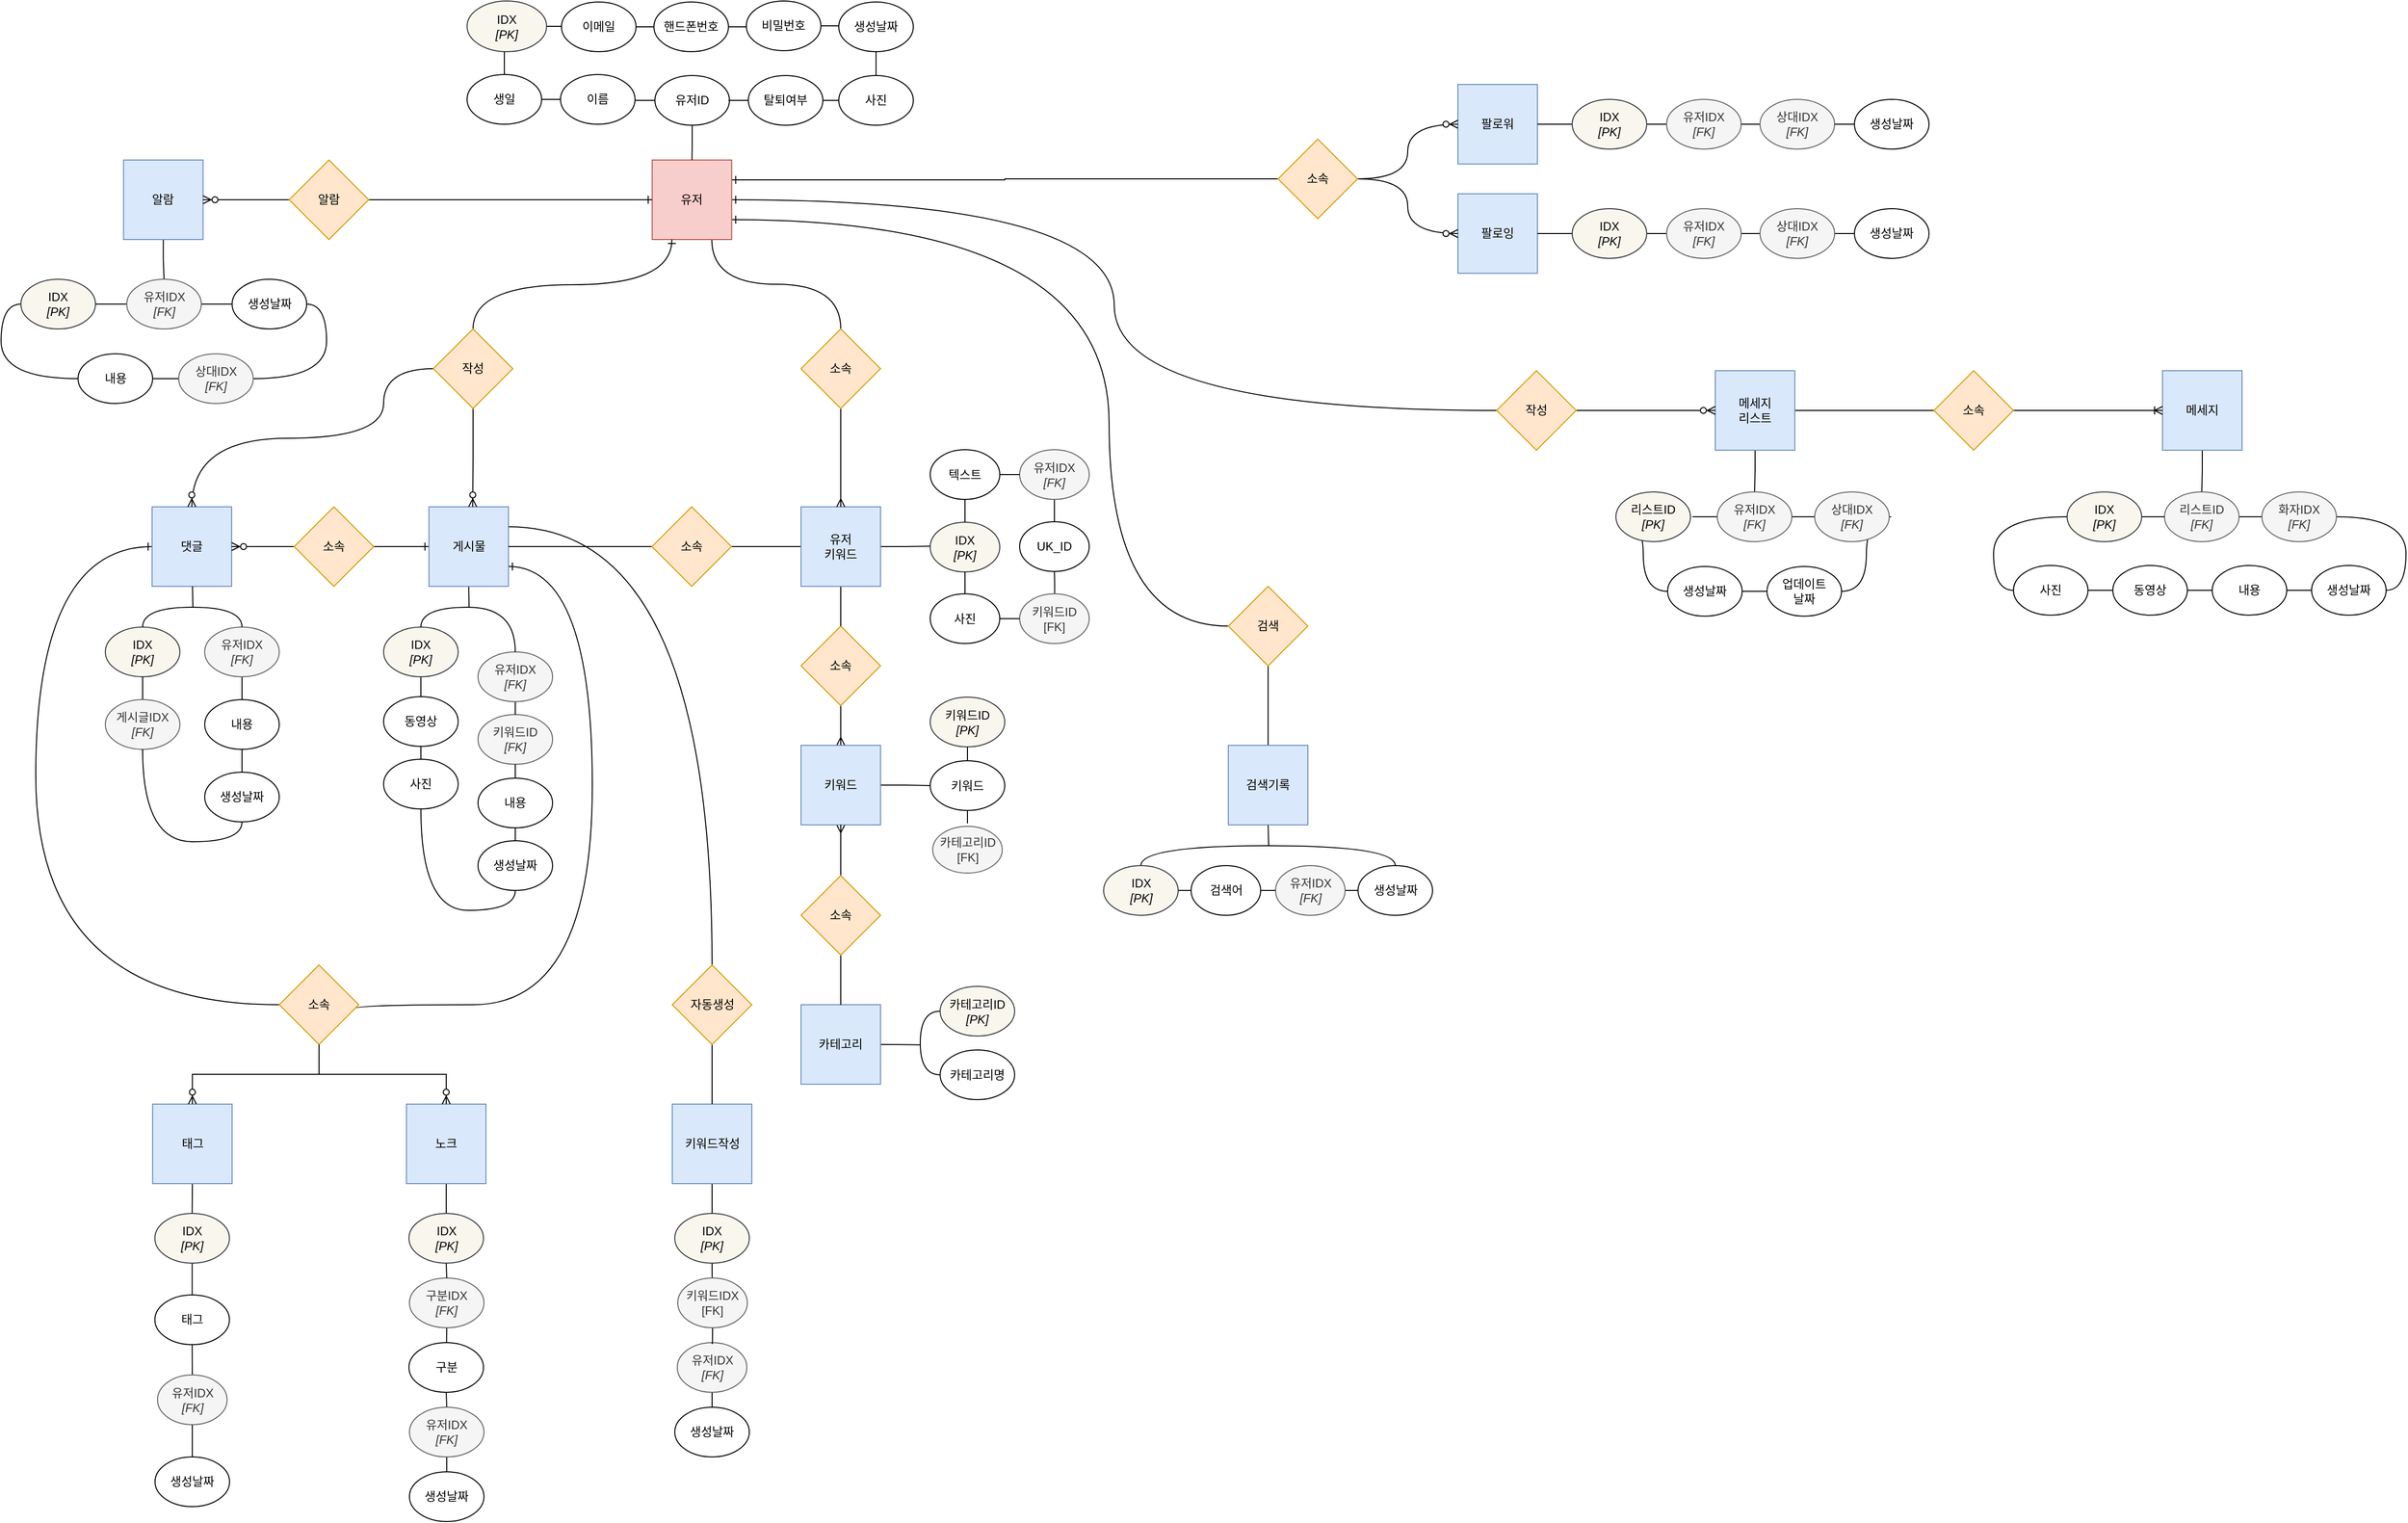 <mxfile version="14.5.4" type="github">
  <diagram id="OJwl7VF2aaMQ7D2Qhbce" name="Page-1">
    <mxGraphModel dx="2207" dy="580" grid="1" gridSize="10" guides="1" tooltips="1" connect="1" arrows="1" fold="1" page="1" pageScale="1" pageWidth="1169" pageHeight="1654" math="0" shadow="0">
      <root>
        <mxCell id="0" />
        <mxCell id="1" parent="0" />
        <mxCell id="GeIdy100ILQXvOGni47h-77" style="edgeStyle=orthogonalEdgeStyle;rounded=0;orthogonalLoop=1;jettySize=auto;html=1;exitX=1;exitY=0.25;exitDx=0;exitDy=0;startArrow=ERone;startFill=0;endArrow=none;endFill=0;entryX=0;entryY=0.5;entryDx=0;entryDy=0;" parent="1" source="9PiMVoSSLSlRTzpGpvO3-22" target="9PiMVoSSLSlRTzpGpvO3-119" edge="1">
          <mxGeometry relative="1" as="geometry">
            <mxPoint x="820" y="730" as="targetPoint" />
          </mxGeometry>
        </mxCell>
        <mxCell id="GeIdy100ILQXvOGni47h-89" style="edgeStyle=orthogonalEdgeStyle;rounded=0;orthogonalLoop=1;jettySize=auto;html=1;exitX=0.75;exitY=1;exitDx=0;exitDy=0;startArrow=none;startFill=0;endArrow=none;endFill=0;curved=1;" parent="1" source="9PiMVoSSLSlRTzpGpvO3-22" target="9PiMVoSSLSlRTzpGpvO3-71" edge="1">
          <mxGeometry relative="1" as="geometry" />
        </mxCell>
        <mxCell id="GeIdy100ILQXvOGni47h-182" style="edgeStyle=orthogonalEdgeStyle;curved=1;rounded=0;orthogonalLoop=1;jettySize=auto;html=1;exitX=1;exitY=0.5;exitDx=0;exitDy=0;entryX=0;entryY=0.5;entryDx=0;entryDy=0;startArrow=ERone;startFill=0;endArrow=none;endFill=0;" parent="1" source="9PiMVoSSLSlRTzpGpvO3-22" target="9PiMVoSSLSlRTzpGpvO3-205" edge="1">
          <mxGeometry relative="1" as="geometry" />
        </mxCell>
        <mxCell id="GeIdy100ILQXvOGni47h-205" style="edgeStyle=orthogonalEdgeStyle;curved=1;rounded=0;orthogonalLoop=1;jettySize=auto;html=1;exitX=1;exitY=0.75;exitDx=0;exitDy=0;entryX=0;entryY=0.5;entryDx=0;entryDy=0;startArrow=ERone;startFill=0;endArrow=none;endFill=0;" parent="1" source="9PiMVoSSLSlRTzpGpvO3-22" target="GeIdy100ILQXvOGni47h-202" edge="1">
          <mxGeometry relative="1" as="geometry">
            <Array as="points">
              <mxPoint x="1080" y="550" />
              <mxPoint x="1080" y="959" />
            </Array>
          </mxGeometry>
        </mxCell>
        <mxCell id="9PiMVoSSLSlRTzpGpvO3-22" value="유저" style="whiteSpace=wrap;html=1;aspect=fixed;fillColor=#f8cecc;strokeColor=#b85450;" parent="1" vertex="1">
          <mxGeometry x="620.25" y="490" width="80" height="80" as="geometry" />
        </mxCell>
        <mxCell id="9PiMVoSSLSlRTzpGpvO3-57" style="edgeStyle=orthogonalEdgeStyle;rounded=0;orthogonalLoop=1;jettySize=auto;html=1;exitX=0.5;exitY=0;exitDx=0;exitDy=0;startArrow=ERmany;startFill=0;endArrow=none;endFill=0;" parent="1" source="9PiMVoSSLSlRTzpGpvO3-47" target="9PiMVoSSLSlRTzpGpvO3-56" edge="1">
          <mxGeometry relative="1" as="geometry" />
        </mxCell>
        <mxCell id="GeIdy100ILQXvOGni47h-93" style="edgeStyle=orthogonalEdgeStyle;rounded=0;orthogonalLoop=1;jettySize=auto;html=1;exitX=1;exitY=0.5;exitDx=0;exitDy=0;startArrow=none;startFill=0;endArrow=none;endFill=0;" parent="1" source="9PiMVoSSLSlRTzpGpvO3-47" target="9PiMVoSSLSlRTzpGpvO3-49" edge="1">
          <mxGeometry relative="1" as="geometry" />
        </mxCell>
        <mxCell id="GeIdy100ILQXvOGni47h-259" style="edgeStyle=orthogonalEdgeStyle;curved=1;rounded=0;orthogonalLoop=1;jettySize=auto;html=1;exitX=0.5;exitY=1;exitDx=0;exitDy=0;startArrow=ERmany;startFill=0;endArrow=none;endFill=0;" parent="1" source="9PiMVoSSLSlRTzpGpvO3-47" target="GeIdy100ILQXvOGni47h-258" edge="1">
          <mxGeometry relative="1" as="geometry" />
        </mxCell>
        <mxCell id="9PiMVoSSLSlRTzpGpvO3-47" value="키워드" style="whiteSpace=wrap;html=1;aspect=fixed;fillColor=#dae8fc;strokeColor=#6c8ebf;" parent="1" vertex="1">
          <mxGeometry x="770" y="1079" width="80" height="80" as="geometry" />
        </mxCell>
        <mxCell id="9PiMVoSSLSlRTzpGpvO3-56" value="소속" style="rhombus;whiteSpace=wrap;html=1;fillColor=#ffe6cc;strokeColor=#d79b00;" parent="1" vertex="1">
          <mxGeometry x="770" y="959" width="80" height="80" as="geometry" />
        </mxCell>
        <mxCell id="9PiMVoSSLSlRTzpGpvO3-78" style="edgeStyle=orthogonalEdgeStyle;rounded=0;orthogonalLoop=1;jettySize=auto;html=1;exitX=0.5;exitY=1;exitDx=0;exitDy=0;startArrow=none;startFill=0;endArrow=none;endFill=0;" parent="1" source="9PiMVoSSLSlRTzpGpvO3-70" target="9PiMVoSSLSlRTzpGpvO3-56" edge="1">
          <mxGeometry relative="1" as="geometry" />
        </mxCell>
        <mxCell id="GeIdy100ILQXvOGni47h-91" style="edgeStyle=orthogonalEdgeStyle;rounded=0;orthogonalLoop=1;jettySize=auto;html=1;exitX=0;exitY=0.5;exitDx=0;exitDy=0;startArrow=none;startFill=0;endArrow=none;endFill=0;" parent="1" source="9PiMVoSSLSlRTzpGpvO3-70" target="GeIdy100ILQXvOGni47h-90" edge="1">
          <mxGeometry relative="1" as="geometry" />
        </mxCell>
        <mxCell id="GeIdy100ILQXvOGni47h-94" style="edgeStyle=orthogonalEdgeStyle;rounded=0;orthogonalLoop=1;jettySize=auto;html=1;exitX=1;exitY=0.5;exitDx=0;exitDy=0;startArrow=none;startFill=0;endArrow=none;endFill=0;" parent="1" source="9PiMVoSSLSlRTzpGpvO3-70" edge="1">
          <mxGeometry relative="1" as="geometry">
            <mxPoint x="900" y="878.667" as="targetPoint" />
          </mxGeometry>
        </mxCell>
        <mxCell id="9PiMVoSSLSlRTzpGpvO3-70" value="유저&lt;br&gt;키워드" style="whiteSpace=wrap;html=1;aspect=fixed;fillColor=#dae8fc;strokeColor=#6c8ebf;" parent="1" vertex="1">
          <mxGeometry x="770" y="839" width="80" height="80" as="geometry" />
        </mxCell>
        <mxCell id="9PiMVoSSLSlRTzpGpvO3-77" style="edgeStyle=orthogonalEdgeStyle;rounded=0;orthogonalLoop=1;jettySize=auto;html=1;exitX=0.5;exitY=1;exitDx=0;exitDy=0;entryX=0.5;entryY=0;entryDx=0;entryDy=0;startArrow=none;startFill=0;endArrow=ERmany;endFill=0;" parent="1" source="9PiMVoSSLSlRTzpGpvO3-71" target="9PiMVoSSLSlRTzpGpvO3-70" edge="1">
          <mxGeometry relative="1" as="geometry" />
        </mxCell>
        <mxCell id="9PiMVoSSLSlRTzpGpvO3-71" value="소속" style="rhombus;whiteSpace=wrap;html=1;fillColor=#ffe6cc;strokeColor=#d79b00;" parent="1" vertex="1">
          <mxGeometry x="770" y="660" width="80" height="80" as="geometry" />
        </mxCell>
        <mxCell id="GeIdy100ILQXvOGni47h-99" style="edgeStyle=orthogonalEdgeStyle;rounded=0;orthogonalLoop=1;jettySize=auto;html=1;exitX=0.5;exitY=1;exitDx=0;exitDy=0;startArrow=none;startFill=0;endArrow=none;endFill=0;" parent="1" source="9PiMVoSSLSlRTzpGpvO3-83" edge="1">
          <mxGeometry relative="1" as="geometry">
            <mxPoint x="436" y="940" as="targetPoint" />
          </mxGeometry>
        </mxCell>
        <mxCell id="GeIdy100ILQXvOGni47h-101" style="edgeStyle=orthogonalEdgeStyle;rounded=0;orthogonalLoop=1;jettySize=auto;html=1;exitX=0;exitY=0.5;exitDx=0;exitDy=0;startArrow=ERone;startFill=0;endArrow=none;endFill=0;" parent="1" source="9PiMVoSSLSlRTzpGpvO3-83" target="9PiMVoSSLSlRTzpGpvO3-239" edge="1">
          <mxGeometry relative="1" as="geometry" />
        </mxCell>
        <mxCell id="GeIdy100ILQXvOGni47h-181" style="edgeStyle=orthogonalEdgeStyle;curved=1;rounded=0;orthogonalLoop=1;jettySize=auto;html=1;exitX=1;exitY=0.75;exitDx=0;exitDy=0;entryX=0.938;entryY=0.552;entryDx=0;entryDy=0;startArrow=ERone;startFill=0;endArrow=none;endFill=0;entryPerimeter=0;" parent="1" source="9PiMVoSSLSlRTzpGpvO3-83" target="9PiMVoSSLSlRTzpGpvO3-245" edge="1">
          <mxGeometry relative="1" as="geometry">
            <mxPoint x="320" y="1340" as="targetPoint" />
            <Array as="points">
              <mxPoint x="560" y="899" />
              <mxPoint x="560" y="1340" />
              <mxPoint x="320" y="1340" />
            </Array>
          </mxGeometry>
        </mxCell>
        <mxCell id="GeIdy100ILQXvOGni47h-244" style="edgeStyle=orthogonalEdgeStyle;curved=1;rounded=0;orthogonalLoop=1;jettySize=auto;html=1;exitX=1;exitY=0.25;exitDx=0;exitDy=0;startArrow=none;startFill=0;endArrow=none;endFill=0;" parent="1" source="9PiMVoSSLSlRTzpGpvO3-83" target="GeIdy100ILQXvOGni47h-210" edge="1">
          <mxGeometry relative="1" as="geometry" />
        </mxCell>
        <mxCell id="9PiMVoSSLSlRTzpGpvO3-83" value="게시물" style="whiteSpace=wrap;html=1;aspect=fixed;fillColor=#dae8fc;strokeColor=#6c8ebf;" parent="1" vertex="1">
          <mxGeometry x="395.62" y="839" width="80" height="80" as="geometry" />
        </mxCell>
        <mxCell id="GeIdy100ILQXvOGni47h-180" style="edgeStyle=orthogonalEdgeStyle;curved=1;rounded=0;orthogonalLoop=1;jettySize=auto;html=1;exitX=0;exitY=0.5;exitDx=0;exitDy=0;startArrow=ERone;startFill=0;endArrow=none;endFill=0;" parent="1" source="9PiMVoSSLSlRTzpGpvO3-94" target="9PiMVoSSLSlRTzpGpvO3-245" edge="1">
          <mxGeometry relative="1" as="geometry">
            <mxPoint x="240" y="1340" as="targetPoint" />
            <Array as="points">
              <mxPoint y="879" />
              <mxPoint y="1340" />
            </Array>
          </mxGeometry>
        </mxCell>
        <mxCell id="9PiMVoSSLSlRTzpGpvO3-94" value="댓글" style="whiteSpace=wrap;html=1;aspect=fixed;fillColor=#dae8fc;strokeColor=#6c8ebf;" parent="1" vertex="1">
          <mxGeometry x="117.07" y="839" width="80" height="80" as="geometry" />
        </mxCell>
        <mxCell id="GeIdy100ILQXvOGni47h-161" style="edgeStyle=none;rounded=0;orthogonalLoop=1;jettySize=auto;html=1;exitX=0.5;exitY=1;exitDx=0;exitDy=0;startArrow=none;startFill=0;endArrow=none;endFill=0;" parent="1" source="9PiMVoSSLSlRTzpGpvO3-103" target="GeIdy100ILQXvOGni47h-160" edge="1">
          <mxGeometry relative="1" as="geometry" />
        </mxCell>
        <mxCell id="9PiMVoSSLSlRTzpGpvO3-103" value="노크" style="whiteSpace=wrap;html=1;aspect=fixed;fillColor=#dae8fc;strokeColor=#6c8ebf;" parent="1" vertex="1">
          <mxGeometry x="373" y="1440" width="80" height="80" as="geometry" />
        </mxCell>
        <mxCell id="GeIdy100ILQXvOGni47h-165" style="edgeStyle=none;rounded=0;orthogonalLoop=1;jettySize=auto;html=1;exitX=0.5;exitY=1;exitDx=0;exitDy=0;entryX=0.5;entryY=0;entryDx=0;entryDy=0;startArrow=none;startFill=0;endArrow=none;endFill=0;" parent="1" source="9PiMVoSSLSlRTzpGpvO3-104" target="9PiMVoSSLSlRTzpGpvO3-105" edge="1">
          <mxGeometry relative="1" as="geometry" />
        </mxCell>
        <mxCell id="9PiMVoSSLSlRTzpGpvO3-104" value="구분" style="ellipse;whiteSpace=wrap;html=1;gradientColor=#ffffff;flipH=1;flipV=1;" parent="1" vertex="1">
          <mxGeometry x="375.5" y="1680" width="75" height="50" as="geometry" />
        </mxCell>
        <mxCell id="GeIdy100ILQXvOGni47h-166" style="edgeStyle=none;rounded=0;orthogonalLoop=1;jettySize=auto;html=1;exitX=0.5;exitY=1;exitDx=0;exitDy=0;entryX=0.5;entryY=0;entryDx=0;entryDy=0;startArrow=none;startFill=0;endArrow=none;endFill=0;" parent="1" source="9PiMVoSSLSlRTzpGpvO3-105" target="9PiMVoSSLSlRTzpGpvO3-106" edge="1">
          <mxGeometry relative="1" as="geometry" />
        </mxCell>
        <mxCell id="9PiMVoSSLSlRTzpGpvO3-105" value="유저IDX&lt;br&gt;&lt;i&gt;[FK]&lt;/i&gt;" style="ellipse;whiteSpace=wrap;html=1;flipH=1;flipV=1;fillColor=#f5f5f5;strokeColor=#666666;fontColor=#333333;" parent="1" vertex="1">
          <mxGeometry x="376" y="1745" width="75" height="50" as="geometry" />
        </mxCell>
        <mxCell id="9PiMVoSSLSlRTzpGpvO3-106" value="생성날짜" style="ellipse;whiteSpace=wrap;html=1;gradientColor=#ffffff;flipH=1;flipV=1;" parent="1" vertex="1">
          <mxGeometry x="376" y="1810" width="75" height="50" as="geometry" />
        </mxCell>
        <mxCell id="9PiMVoSSLSlRTzpGpvO3-110" value="팔로워" style="whiteSpace=wrap;html=1;aspect=fixed;fillColor=#dae8fc;strokeColor=#6c8ebf;" parent="1" vertex="1">
          <mxGeometry x="1431" y="414" width="80" height="80" as="geometry" />
        </mxCell>
        <mxCell id="GeIdy100ILQXvOGni47h-184" style="edgeStyle=orthogonalEdgeStyle;curved=1;rounded=0;orthogonalLoop=1;jettySize=auto;html=1;exitX=0;exitY=0.5;exitDx=0;exitDy=0;entryX=1;entryY=0.5;entryDx=0;entryDy=0;startArrow=none;startFill=0;endArrow=none;endFill=0;" parent="1" source="9PiMVoSSLSlRTzpGpvO3-111" target="GeIdy100ILQXvOGni47h-183" edge="1">
          <mxGeometry relative="1" as="geometry" />
        </mxCell>
        <mxCell id="9PiMVoSSLSlRTzpGpvO3-111" value="유저IDX&lt;br&gt;&lt;i&gt;[FK]&lt;/i&gt;" style="ellipse;whiteSpace=wrap;html=1;flipH=1;flipV=1;fillColor=#f5f5f5;strokeColor=#666666;fontColor=#333333;" parent="1" vertex="1">
          <mxGeometry x="1641" y="429" width="75" height="50" as="geometry" />
        </mxCell>
        <mxCell id="9PiMVoSSLSlRTzpGpvO3-199" style="edgeStyle=orthogonalEdgeStyle;rounded=0;orthogonalLoop=1;jettySize=auto;html=1;exitX=0;exitY=0.5;exitDx=0;exitDy=0;entryX=1;entryY=0.5;entryDx=0;entryDy=0;startArrow=none;startFill=0;endArrow=none;endFill=0;" parent="1" source="9PiMVoSSLSlRTzpGpvO3-113" target="9PiMVoSSLSlRTzpGpvO3-111" edge="1">
          <mxGeometry relative="1" as="geometry" />
        </mxCell>
        <mxCell id="9PiMVoSSLSlRTzpGpvO3-113" value="상대IDX&lt;br&gt;&lt;i&gt;[FK]&lt;/i&gt;" style="ellipse;whiteSpace=wrap;html=1;flipH=1;flipV=1;fillColor=#f5f5f5;strokeColor=#666666;fontColor=#333333;" parent="1" vertex="1">
          <mxGeometry x="1735" y="429" width="75" height="50" as="geometry" />
        </mxCell>
        <mxCell id="9PiMVoSSLSlRTzpGpvO3-114" value="팔로잉" style="whiteSpace=wrap;html=1;aspect=fixed;fillColor=#dae8fc;strokeColor=#6c8ebf;" parent="1" vertex="1">
          <mxGeometry x="1431" y="524" width="80" height="80" as="geometry" />
        </mxCell>
        <mxCell id="9PiMVoSSLSlRTzpGpvO3-200" style="edgeStyle=orthogonalEdgeStyle;rounded=0;orthogonalLoop=1;jettySize=auto;html=1;exitX=0;exitY=0.5;exitDx=0;exitDy=0;entryX=1;entryY=0.5;entryDx=0;entryDy=0;startArrow=none;startFill=0;endArrow=none;endFill=0;" parent="1" source="9PiMVoSSLSlRTzpGpvO3-117" target="9PiMVoSSLSlRTzpGpvO3-113" edge="1">
          <mxGeometry relative="1" as="geometry" />
        </mxCell>
        <mxCell id="9PiMVoSSLSlRTzpGpvO3-117" value="생성날짜" style="ellipse;whiteSpace=wrap;html=1;gradientColor=#ffffff;flipH=1;flipV=1;" parent="1" vertex="1">
          <mxGeometry x="1830" y="429" width="75" height="50" as="geometry" />
        </mxCell>
        <mxCell id="9PiMVoSSLSlRTzpGpvO3-121" style="edgeStyle=orthogonalEdgeStyle;rounded=0;orthogonalLoop=1;jettySize=auto;html=1;exitX=1;exitY=0.5;exitDx=0;exitDy=0;entryX=0;entryY=0.5;entryDx=0;entryDy=0;startArrow=none;startFill=0;endArrow=ERzeroToMany;endFill=1;curved=1;" parent="1" source="9PiMVoSSLSlRTzpGpvO3-119" target="9PiMVoSSLSlRTzpGpvO3-110" edge="1">
          <mxGeometry relative="1" as="geometry" />
        </mxCell>
        <mxCell id="9PiMVoSSLSlRTzpGpvO3-123" style="edgeStyle=orthogonalEdgeStyle;rounded=0;orthogonalLoop=1;jettySize=auto;html=1;exitX=1;exitY=0.5;exitDx=0;exitDy=0;startArrow=none;startFill=0;endArrow=ERzeroToMany;endFill=1;curved=1;" parent="1" source="9PiMVoSSLSlRTzpGpvO3-119" target="9PiMVoSSLSlRTzpGpvO3-114" edge="1">
          <mxGeometry relative="1" as="geometry" />
        </mxCell>
        <mxCell id="9PiMVoSSLSlRTzpGpvO3-119" value="소속" style="rhombus;whiteSpace=wrap;html=1;fillColor=#ffe6cc;strokeColor=#d79b00;" parent="1" vertex="1">
          <mxGeometry x="1250" y="469" width="80" height="80" as="geometry" />
        </mxCell>
        <mxCell id="GeIdy100ILQXvOGni47h-158" style="rounded=0;orthogonalLoop=1;jettySize=auto;html=1;exitX=0.5;exitY=1;exitDx=0;exitDy=0;startArrow=none;startFill=0;endArrow=none;endFill=0;" parent="1" source="9PiMVoSSLSlRTzpGpvO3-124" target="9PiMVoSSLSlRTzpGpvO3-129" edge="1">
          <mxGeometry relative="1" as="geometry" />
        </mxCell>
        <mxCell id="9PiMVoSSLSlRTzpGpvO3-124" value="태그" style="whiteSpace=wrap;html=1;aspect=fixed;fillColor=#dae8fc;strokeColor=#6c8ebf;" parent="1" vertex="1">
          <mxGeometry x="117.57" y="1440" width="80" height="80" as="geometry" />
        </mxCell>
        <mxCell id="9PiMVoSSLSlRTzpGpvO3-270" style="rounded=0;orthogonalLoop=1;jettySize=auto;html=1;exitX=0.5;exitY=1;exitDx=0;exitDy=0;startArrow=none;startFill=0;endArrow=none;endFill=0;" parent="1" source="9PiMVoSSLSlRTzpGpvO3-125" target="GeIdy100ILQXvOGni47h-268" edge="1">
          <mxGeometry relative="1" as="geometry">
            <mxPoint x="157.36" y="1714" as="targetPoint" />
          </mxGeometry>
        </mxCell>
        <mxCell id="9PiMVoSSLSlRTzpGpvO3-125" value="태그" style="ellipse;whiteSpace=wrap;html=1;gradientColor=#ffffff;flipH=1;flipV=1;" parent="1" vertex="1">
          <mxGeometry x="119.86" y="1632" width="75" height="50" as="geometry" />
        </mxCell>
        <mxCell id="9PiMVoSSLSlRTzpGpvO3-269" style="rounded=0;orthogonalLoop=1;jettySize=auto;html=1;exitX=0.5;exitY=1;exitDx=0;exitDy=0;startArrow=none;startFill=0;endArrow=none;endFill=0;" parent="1" source="9PiMVoSSLSlRTzpGpvO3-129" target="9PiMVoSSLSlRTzpGpvO3-125" edge="1">
          <mxGeometry relative="1" as="geometry" />
        </mxCell>
        <mxCell id="9PiMVoSSLSlRTzpGpvO3-129" value="IDX&lt;br&gt;&lt;i&gt;[PK]&lt;/i&gt;" style="ellipse;whiteSpace=wrap;html=1;flipH=1;flipV=1;fillColor=#f9f7ed;strokeColor=#36393d;" parent="1" vertex="1">
          <mxGeometry x="119.86" y="1550" width="75" height="50" as="geometry" />
        </mxCell>
        <mxCell id="9PiMVoSSLSlRTzpGpvO3-209" style="edgeStyle=orthogonalEdgeStyle;rounded=0;orthogonalLoop=1;jettySize=auto;html=1;exitX=1;exitY=0.5;exitDx=0;exitDy=0;entryX=0;entryY=0.5;entryDx=0;entryDy=0;startArrow=none;startFill=0;endArrow=none;endFill=0;" parent="1" source="9PiMVoSSLSlRTzpGpvO3-136" target="9PiMVoSSLSlRTzpGpvO3-206" edge="1">
          <mxGeometry relative="1" as="geometry" />
        </mxCell>
        <mxCell id="GeIdy100ILQXvOGni47h-40" style="edgeStyle=orthogonalEdgeStyle;rounded=0;orthogonalLoop=1;jettySize=auto;html=1;exitX=0.5;exitY=1;exitDx=0;exitDy=0;endArrow=none;endFill=0;" parent="1" source="9PiMVoSSLSlRTzpGpvO3-136" target="9PiMVoSSLSlRTzpGpvO3-145" edge="1">
          <mxGeometry relative="1" as="geometry" />
        </mxCell>
        <mxCell id="9PiMVoSSLSlRTzpGpvO3-136" value="메세지&lt;br&gt;리스트" style="whiteSpace=wrap;html=1;aspect=fixed;fillColor=#dae8fc;strokeColor=#6c8ebf;" parent="1" vertex="1">
          <mxGeometry x="1690" y="702" width="80" height="80" as="geometry" />
        </mxCell>
        <mxCell id="9PiMVoSSLSlRTzpGpvO3-139" value="업데이트&lt;br&gt;날짜" style="ellipse;whiteSpace=wrap;html=1;gradientColor=#ffffff;flipH=1;flipV=1;" parent="1" vertex="1">
          <mxGeometry x="1742" y="899" width="75" height="50" as="geometry" />
        </mxCell>
        <mxCell id="GeIdy100ILQXvOGni47h-41" style="edgeStyle=orthogonalEdgeStyle;rounded=0;orthogonalLoop=1;jettySize=auto;html=1;exitX=0.5;exitY=1;exitDx=0;exitDy=0;endArrow=none;endFill=0;" parent="1" source="9PiMVoSSLSlRTzpGpvO3-140" target="9PiMVoSSLSlRTzpGpvO3-141" edge="1">
          <mxGeometry relative="1" as="geometry" />
        </mxCell>
        <mxCell id="9PiMVoSSLSlRTzpGpvO3-140" value="메세지" style="whiteSpace=wrap;html=1;aspect=fixed;fillColor=#dae8fc;strokeColor=#6c8ebf;" parent="1" vertex="1">
          <mxGeometry x="2140" y="702" width="80" height="80" as="geometry" />
        </mxCell>
        <mxCell id="GeIdy100ILQXvOGni47h-43" style="edgeStyle=orthogonalEdgeStyle;rounded=0;orthogonalLoop=1;jettySize=auto;html=1;exitX=1;exitY=0.5;exitDx=0;exitDy=0;endArrow=none;endFill=0;" parent="1" source="9PiMVoSSLSlRTzpGpvO3-141" target="9PiMVoSSLSlRTzpGpvO3-143" edge="1">
          <mxGeometry relative="1" as="geometry" />
        </mxCell>
        <mxCell id="9PiMVoSSLSlRTzpGpvO3-141" value="리스트ID&lt;br&gt;&lt;i&gt;[FK]&lt;/i&gt;" style="ellipse;whiteSpace=wrap;html=1;flipH=1;flipV=1;fillColor=#f5f5f5;strokeColor=#666666;fontColor=#333333;" parent="1" vertex="1">
          <mxGeometry x="2142" y="824" width="75" height="50" as="geometry" />
        </mxCell>
        <mxCell id="GeIdy100ILQXvOGni47h-33" style="edgeStyle=orthogonalEdgeStyle;rounded=0;orthogonalLoop=1;jettySize=auto;html=1;exitX=1;exitY=0.5;exitDx=0;exitDy=0;entryX=0;entryY=0.5;entryDx=0;entryDy=0;endArrow=none;endFill=0;" parent="1" target="9PiMVoSSLSlRTzpGpvO3-145" edge="1">
          <mxGeometry relative="1" as="geometry">
            <mxPoint x="1667.0" y="849" as="sourcePoint" />
          </mxGeometry>
        </mxCell>
        <mxCell id="GeIdy100ILQXvOGni47h-39" style="edgeStyle=orthogonalEdgeStyle;rounded=0;orthogonalLoop=1;jettySize=auto;html=1;exitX=0;exitY=0.5;exitDx=0;exitDy=0;entryX=0;entryY=0.5;entryDx=0;entryDy=0;endArrow=none;endFill=0;curved=1;" parent="1" target="9PiMVoSSLSlRTzpGpvO3-161" edge="1">
          <mxGeometry relative="1" as="geometry">
            <mxPoint x="1592.0" y="849" as="sourcePoint" />
          </mxGeometry>
        </mxCell>
        <mxCell id="9PiMVoSSLSlRTzpGpvO3-142" value="리스트ID&lt;br&gt;&lt;i&gt;[PK]&lt;/i&gt;" style="ellipse;whiteSpace=wrap;html=1;flipH=1;flipV=1;fillColor=#f9f7ed;strokeColor=#36393d;" parent="1" vertex="1">
          <mxGeometry x="1590" y="824" width="75" height="50" as="geometry" />
        </mxCell>
        <mxCell id="GeIdy100ILQXvOGni47h-47" style="edgeStyle=orthogonalEdgeStyle;rounded=0;orthogonalLoop=1;jettySize=auto;html=1;exitX=1;exitY=0.5;exitDx=0;exitDy=0;entryX=1;entryY=0.5;entryDx=0;entryDy=0;endArrow=none;endFill=0;curved=1;" parent="1" source="9PiMVoSSLSlRTzpGpvO3-143" target="9PiMVoSSLSlRTzpGpvO3-159" edge="1">
          <mxGeometry relative="1" as="geometry" />
        </mxCell>
        <mxCell id="9PiMVoSSLSlRTzpGpvO3-143" value="화자IDX&lt;br&gt;&lt;i&gt;[FK]&lt;/i&gt;" style="ellipse;whiteSpace=wrap;html=1;flipH=1;flipV=1;fillColor=#f5f5f5;strokeColor=#666666;fontColor=#333333;" parent="1" vertex="1">
          <mxGeometry x="2240" y="824" width="75" height="50" as="geometry" />
        </mxCell>
        <mxCell id="GeIdy100ILQXvOGni47h-34" style="edgeStyle=orthogonalEdgeStyle;rounded=0;orthogonalLoop=1;jettySize=auto;html=1;exitX=1;exitY=0.5;exitDx=0;exitDy=0;endArrow=none;endFill=0;" parent="1" source="9PiMVoSSLSlRTzpGpvO3-145" edge="1">
          <mxGeometry relative="1" as="geometry">
            <mxPoint x="1792.0" y="849" as="targetPoint" />
          </mxGeometry>
        </mxCell>
        <mxCell id="9PiMVoSSLSlRTzpGpvO3-145" value="유저IDX&lt;br&gt;&lt;i&gt;[FK]&lt;/i&gt;" style="ellipse;whiteSpace=wrap;html=1;flipH=1;flipV=1;fillColor=#f5f5f5;strokeColor=#666666;fontColor=#333333;" parent="1" vertex="1">
          <mxGeometry x="1692" y="824" width="75" height="50" as="geometry" />
        </mxCell>
        <mxCell id="GeIdy100ILQXvOGni47h-38" style="edgeStyle=orthogonalEdgeStyle;rounded=0;orthogonalLoop=1;jettySize=auto;html=1;exitX=1;exitY=0.5;exitDx=0;exitDy=0;entryX=1;entryY=0.5;entryDx=0;entryDy=0;endArrow=none;endFill=0;curved=1;" parent="1" target="9PiMVoSSLSlRTzpGpvO3-139" edge="1">
          <mxGeometry relative="1" as="geometry">
            <mxPoint x="1867.0" y="849" as="sourcePoint" />
          </mxGeometry>
        </mxCell>
        <mxCell id="9PiMVoSSLSlRTzpGpvO3-152" value="상대IDX&lt;br&gt;&lt;i&gt;[FK]&lt;/i&gt;" style="ellipse;whiteSpace=wrap;html=1;flipH=1;flipV=1;fillColor=#f5f5f5;strokeColor=#666666;fontColor=#333333;" parent="1" vertex="1">
          <mxGeometry x="1790" y="824" width="75" height="50" as="geometry" />
        </mxCell>
        <mxCell id="GeIdy100ILQXvOGni47h-46" style="edgeStyle=orthogonalEdgeStyle;rounded=0;orthogonalLoop=1;jettySize=auto;html=1;exitX=1;exitY=0.5;exitDx=0;exitDy=0;endArrow=none;endFill=0;" parent="1" source="9PiMVoSSLSlRTzpGpvO3-157" target="9PiMVoSSLSlRTzpGpvO3-159" edge="1">
          <mxGeometry relative="1" as="geometry" />
        </mxCell>
        <mxCell id="9PiMVoSSLSlRTzpGpvO3-157" value="내용" style="ellipse;whiteSpace=wrap;html=1;gradientColor=#ffffff;flipH=0;flipV=0;" parent="1" vertex="1">
          <mxGeometry x="2190" y="898" width="75" height="50" as="geometry" />
        </mxCell>
        <mxCell id="GeIdy100ILQXvOGni47h-44" style="edgeStyle=orthogonalEdgeStyle;rounded=0;orthogonalLoop=1;jettySize=auto;html=1;exitX=1;exitY=0.5;exitDx=0;exitDy=0;entryX=0;entryY=0.5;entryDx=0;entryDy=0;endArrow=none;endFill=0;" parent="1" source="9PiMVoSSLSlRTzpGpvO3-158" target="9PiMVoSSLSlRTzpGpvO3-160" edge="1">
          <mxGeometry relative="1" as="geometry" />
        </mxCell>
        <mxCell id="9PiMVoSSLSlRTzpGpvO3-158" value="사진" style="ellipse;whiteSpace=wrap;html=1;gradientColor=#ffffff;flipH=0;flipV=0;" parent="1" vertex="1">
          <mxGeometry x="1990" y="898" width="75" height="50" as="geometry" />
        </mxCell>
        <mxCell id="9PiMVoSSLSlRTzpGpvO3-159" value="생성날짜" style="ellipse;whiteSpace=wrap;html=1;gradientColor=#ffffff;flipH=0;flipV=0;" parent="1" vertex="1">
          <mxGeometry x="2290" y="898" width="75" height="50" as="geometry" />
        </mxCell>
        <mxCell id="GeIdy100ILQXvOGni47h-45" style="edgeStyle=orthogonalEdgeStyle;rounded=0;orthogonalLoop=1;jettySize=auto;html=1;exitX=1;exitY=0.5;exitDx=0;exitDy=0;entryX=0;entryY=0.5;entryDx=0;entryDy=0;endArrow=none;endFill=0;" parent="1" source="9PiMVoSSLSlRTzpGpvO3-160" target="9PiMVoSSLSlRTzpGpvO3-157" edge="1">
          <mxGeometry relative="1" as="geometry" />
        </mxCell>
        <mxCell id="9PiMVoSSLSlRTzpGpvO3-160" value="동영상" style="ellipse;whiteSpace=wrap;html=1;gradientColor=#ffffff;flipH=0;flipV=0;" parent="1" vertex="1">
          <mxGeometry x="2090" y="898" width="75" height="50" as="geometry" />
        </mxCell>
        <mxCell id="GeIdy100ILQXvOGni47h-35" style="edgeStyle=orthogonalEdgeStyle;rounded=0;orthogonalLoop=1;jettySize=auto;html=1;exitX=1;exitY=0.5;exitDx=0;exitDy=0;entryX=0;entryY=0.5;entryDx=0;entryDy=0;endArrow=none;endFill=0;" parent="1" source="9PiMVoSSLSlRTzpGpvO3-161" target="9PiMVoSSLSlRTzpGpvO3-139" edge="1">
          <mxGeometry relative="1" as="geometry" />
        </mxCell>
        <mxCell id="9PiMVoSSLSlRTzpGpvO3-161" value="생성날짜" style="ellipse;whiteSpace=wrap;html=1;gradientColor=#ffffff;flipH=1;flipV=1;" parent="1" vertex="1">
          <mxGeometry x="1642" y="899" width="75" height="50" as="geometry" />
        </mxCell>
        <mxCell id="GeIdy100ILQXvOGni47h-54" style="edgeStyle=orthogonalEdgeStyle;rounded=0;orthogonalLoop=1;jettySize=auto;html=1;exitX=0.5;exitY=1;exitDx=0;exitDy=0;endArrow=none;endFill=0;" parent="1" source="9PiMVoSSLSlRTzpGpvO3-162" target="9PiMVoSSLSlRTzpGpvO3-164" edge="1">
          <mxGeometry relative="1" as="geometry" />
        </mxCell>
        <mxCell id="9PiMVoSSLSlRTzpGpvO3-162" value="알람" style="whiteSpace=wrap;html=1;aspect=fixed;fillColor=#dae8fc;strokeColor=#6c8ebf;" parent="1" vertex="1">
          <mxGeometry x="88.32" y="490" width="80" height="80" as="geometry" />
        </mxCell>
        <mxCell id="GeIdy100ILQXvOGni47h-49" style="edgeStyle=orthogonalEdgeStyle;rounded=0;orthogonalLoop=1;jettySize=auto;html=1;exitX=1;exitY=0.5;exitDx=0;exitDy=0;endArrow=none;endFill=0;curved=1;" parent="1" source="9PiMVoSSLSlRTzpGpvO3-163" target="9PiMVoSSLSlRTzpGpvO3-164" edge="1">
          <mxGeometry relative="1" as="geometry" />
        </mxCell>
        <mxCell id="GeIdy100ILQXvOGni47h-53" style="edgeStyle=orthogonalEdgeStyle;rounded=0;orthogonalLoop=1;jettySize=auto;html=1;exitX=0;exitY=0.5;exitDx=0;exitDy=0;entryX=0;entryY=0.5;entryDx=0;entryDy=0;endArrow=none;endFill=0;curved=1;" parent="1" source="9PiMVoSSLSlRTzpGpvO3-163" target="9PiMVoSSLSlRTzpGpvO3-166" edge="1">
          <mxGeometry relative="1" as="geometry" />
        </mxCell>
        <mxCell id="9PiMVoSSLSlRTzpGpvO3-163" value="IDX&lt;br&gt;&lt;i&gt;[PK]&lt;/i&gt;" style="ellipse;whiteSpace=wrap;html=1;flipH=1;flipV=0;fillColor=#f9f7ed;strokeColor=#36393d;" parent="1" vertex="1">
          <mxGeometry x="-14.93" y="610" width="75" height="50" as="geometry" />
        </mxCell>
        <mxCell id="GeIdy100ILQXvOGni47h-50" style="edgeStyle=orthogonalEdgeStyle;rounded=0;orthogonalLoop=1;jettySize=auto;html=1;exitX=1;exitY=0.5;exitDx=0;exitDy=0;endArrow=none;endFill=0;curved=1;" parent="1" source="9PiMVoSSLSlRTzpGpvO3-164" target="9PiMVoSSLSlRTzpGpvO3-165" edge="1">
          <mxGeometry relative="1" as="geometry" />
        </mxCell>
        <mxCell id="9PiMVoSSLSlRTzpGpvO3-164" value="유저IDX&lt;br&gt;&lt;i&gt;[FK]&lt;/i&gt;" style="ellipse;whiteSpace=wrap;html=1;flipH=1;flipV=0;fillColor=#f5f5f5;strokeColor=#666666;fontColor=#333333;" parent="1" vertex="1">
          <mxGeometry x="91.57" y="610" width="75" height="50" as="geometry" />
        </mxCell>
        <mxCell id="GeIdy100ILQXvOGni47h-51" style="edgeStyle=orthogonalEdgeStyle;rounded=0;orthogonalLoop=1;jettySize=auto;html=1;exitX=1;exitY=0.5;exitDx=0;exitDy=0;entryX=1;entryY=0.5;entryDx=0;entryDy=0;endArrow=none;endFill=0;curved=1;" parent="1" source="9PiMVoSSLSlRTzpGpvO3-165" target="9PiMVoSSLSlRTzpGpvO3-167" edge="1">
          <mxGeometry relative="1" as="geometry" />
        </mxCell>
        <mxCell id="9PiMVoSSLSlRTzpGpvO3-165" value="생성날짜" style="ellipse;whiteSpace=wrap;html=1;gradientColor=#ffffff;flipH=1;flipV=0;" parent="1" vertex="1">
          <mxGeometry x="197.57" y="610" width="75" height="50" as="geometry" />
        </mxCell>
        <mxCell id="9PiMVoSSLSlRTzpGpvO3-166" value="내용" style="ellipse;whiteSpace=wrap;html=1;gradientColor=#ffffff;flipH=1;flipV=0;" parent="1" vertex="1">
          <mxGeometry x="42.57" y="685" width="75" height="50" as="geometry" />
        </mxCell>
        <mxCell id="GeIdy100ILQXvOGni47h-52" style="edgeStyle=orthogonalEdgeStyle;rounded=0;orthogonalLoop=1;jettySize=auto;html=1;exitX=0;exitY=0.5;exitDx=0;exitDy=0;entryX=1;entryY=0.5;entryDx=0;entryDy=0;endArrow=none;endFill=0;curved=1;" parent="1" source="9PiMVoSSLSlRTzpGpvO3-167" target="9PiMVoSSLSlRTzpGpvO3-166" edge="1">
          <mxGeometry relative="1" as="geometry" />
        </mxCell>
        <mxCell id="9PiMVoSSLSlRTzpGpvO3-167" value="상대IDX&lt;br&gt;&lt;i&gt;[FK]&lt;/i&gt;" style="ellipse;whiteSpace=wrap;html=1;flipH=1;flipV=0;fillColor=#f5f5f5;strokeColor=#666666;fontColor=#333333;" parent="1" vertex="1">
          <mxGeometry x="143.82" y="685" width="75" height="50" as="geometry" />
        </mxCell>
        <mxCell id="GeIdy100ILQXvOGni47h-16" style="edgeStyle=orthogonalEdgeStyle;rounded=0;orthogonalLoop=1;jettySize=auto;html=1;exitX=1;exitY=0.5;exitDx=0;exitDy=0;entryX=0;entryY=0.5;entryDx=0;entryDy=0;endArrow=none;endFill=0;" parent="1" source="9PiMVoSSLSlRTzpGpvO3-34" target="9PiMVoSSLSlRTzpGpvO3-37" edge="1">
          <mxGeometry relative="1" as="geometry" />
        </mxCell>
        <mxCell id="9PiMVoSSLSlRTzpGpvO3-34" value="핸드폰번호" style="ellipse;whiteSpace=wrap;html=1;gradientColor=#ffffff;flipH=0;flipV=1;" parent="1" vertex="1">
          <mxGeometry x="622" y="331" width="75" height="50" as="geometry" />
        </mxCell>
        <mxCell id="GeIdy100ILQXvOGni47h-15" style="edgeStyle=orthogonalEdgeStyle;rounded=0;orthogonalLoop=1;jettySize=auto;html=1;exitX=1;exitY=0.5;exitDx=0;exitDy=0;entryX=0;entryY=0.5;entryDx=0;entryDy=0;endArrow=none;endFill=0;" parent="1" source="9PiMVoSSLSlRTzpGpvO3-35" target="9PiMVoSSLSlRTzpGpvO3-34" edge="1">
          <mxGeometry relative="1" as="geometry" />
        </mxCell>
        <mxCell id="9PiMVoSSLSlRTzpGpvO3-35" value="이메일" style="ellipse;whiteSpace=wrap;html=1;gradientColor=#ffffff;flipH=0;flipV=1;" parent="1" vertex="1">
          <mxGeometry x="529" y="331" width="75" height="50" as="geometry" />
        </mxCell>
        <mxCell id="GeIdy100ILQXvOGni47h-17" style="edgeStyle=orthogonalEdgeStyle;rounded=0;orthogonalLoop=1;jettySize=auto;html=1;exitX=1;exitY=0.5;exitDx=0;exitDy=0;entryX=0;entryY=0.5;entryDx=0;entryDy=0;endArrow=none;endFill=0;" parent="1" source="9PiMVoSSLSlRTzpGpvO3-37" target="9PiMVoSSLSlRTzpGpvO3-58" edge="1">
          <mxGeometry relative="1" as="geometry" />
        </mxCell>
        <mxCell id="9PiMVoSSLSlRTzpGpvO3-37" value="비밀번호" style="ellipse;whiteSpace=wrap;html=1;gradientColor=#ffffff;flipH=0;flipV=1;" parent="1" vertex="1">
          <mxGeometry x="715" y="330" width="75" height="50" as="geometry" />
        </mxCell>
        <mxCell id="GeIdy100ILQXvOGni47h-59" style="edgeStyle=orthogonalEdgeStyle;rounded=0;orthogonalLoop=1;jettySize=auto;html=1;exitX=0.5;exitY=1;exitDx=0;exitDy=0;endArrow=none;endFill=0;" parent="1" source="9PiMVoSSLSlRTzpGpvO3-58" target="GeIdy100ILQXvOGni47h-58" edge="1">
          <mxGeometry relative="1" as="geometry" />
        </mxCell>
        <mxCell id="9PiMVoSSLSlRTzpGpvO3-58" value="생성날짜" style="ellipse;whiteSpace=wrap;html=1;gradientColor=#ffffff;flipH=0;flipV=1;" parent="1" vertex="1">
          <mxGeometry x="808" y="331" width="75" height="50" as="geometry" />
        </mxCell>
        <mxCell id="GeIdy100ILQXvOGni47h-14" style="edgeStyle=orthogonalEdgeStyle;rounded=0;orthogonalLoop=1;jettySize=auto;html=1;exitX=1;exitY=0.5;exitDx=0;exitDy=0;entryX=0;entryY=0.5;entryDx=0;entryDy=0;endArrow=none;endFill=0;" parent="1" source="9PiMVoSSLSlRTzpGpvO3-89" target="9PiMVoSSLSlRTzpGpvO3-35" edge="1">
          <mxGeometry relative="1" as="geometry" />
        </mxCell>
        <mxCell id="GeIdy100ILQXvOGni47h-23" style="edgeStyle=orthogonalEdgeStyle;rounded=0;orthogonalLoop=1;jettySize=auto;html=1;exitX=0.5;exitY=1;exitDx=0;exitDy=0;entryX=0.5;entryY=0;entryDx=0;entryDy=0;endArrow=none;endFill=0;" parent="1" source="9PiMVoSSLSlRTzpGpvO3-89" target="9PiMVoSSLSlRTzpGpvO3-38" edge="1">
          <mxGeometry relative="1" as="geometry" />
        </mxCell>
        <mxCell id="9PiMVoSSLSlRTzpGpvO3-89" value="IDX&lt;br&gt;&lt;i&gt;[PK]&lt;/i&gt;" style="ellipse;whiteSpace=wrap;html=1;flipH=0;flipV=1;fillColor=#f9f7ed;strokeColor=#36393d;" parent="1" vertex="1">
          <mxGeometry x="434" y="330" width="80" height="51" as="geometry" />
        </mxCell>
        <mxCell id="9PiMVoSSLSlRTzpGpvO3-208" style="edgeStyle=orthogonalEdgeStyle;rounded=0;orthogonalLoop=1;jettySize=auto;html=1;exitX=1;exitY=0.5;exitDx=0;exitDy=0;entryX=0;entryY=0.5;entryDx=0;entryDy=0;startArrow=none;startFill=0;endArrow=ERzeroToMany;endFill=1;" parent="1" source="9PiMVoSSLSlRTzpGpvO3-205" target="9PiMVoSSLSlRTzpGpvO3-136" edge="1">
          <mxGeometry relative="1" as="geometry" />
        </mxCell>
        <mxCell id="9PiMVoSSLSlRTzpGpvO3-205" value="작성" style="rhombus;whiteSpace=wrap;html=1;fillColor=#ffe6cc;strokeColor=#d79b00;" parent="1" vertex="1">
          <mxGeometry x="1470" y="702" width="80" height="80" as="geometry" />
        </mxCell>
        <mxCell id="9PiMVoSSLSlRTzpGpvO3-211" style="edgeStyle=orthogonalEdgeStyle;rounded=0;orthogonalLoop=1;jettySize=auto;html=1;exitX=1;exitY=0.5;exitDx=0;exitDy=0;entryX=0;entryY=0.5;entryDx=0;entryDy=0;startArrow=none;startFill=0;endArrow=ERoneToMany;endFill=0;" parent="1" source="9PiMVoSSLSlRTzpGpvO3-206" target="9PiMVoSSLSlRTzpGpvO3-140" edge="1">
          <mxGeometry relative="1" as="geometry" />
        </mxCell>
        <mxCell id="9PiMVoSSLSlRTzpGpvO3-206" value="소속" style="rhombus;whiteSpace=wrap;html=1;fillColor=#ffe6cc;strokeColor=#d79b00;" parent="1" vertex="1">
          <mxGeometry x="1910" y="702" width="80" height="80" as="geometry" />
        </mxCell>
        <mxCell id="9PiMVoSSLSlRTzpGpvO3-215" style="edgeStyle=orthogonalEdgeStyle;rounded=0;orthogonalLoop=1;jettySize=auto;html=1;exitX=0;exitY=0.5;exitDx=0;exitDy=0;startArrow=none;startFill=0;endArrow=ERzeroToMany;endFill=1;" parent="1" source="9PiMVoSSLSlRTzpGpvO3-213" target="9PiMVoSSLSlRTzpGpvO3-162" edge="1">
          <mxGeometry relative="1" as="geometry" />
        </mxCell>
        <mxCell id="GeIdy100ILQXvOGni47h-85" style="edgeStyle=orthogonalEdgeStyle;rounded=0;orthogonalLoop=1;jettySize=auto;html=1;exitX=1;exitY=0.5;exitDx=0;exitDy=0;startArrow=none;startFill=0;endArrow=ERone;endFill=0;" parent="1" source="9PiMVoSSLSlRTzpGpvO3-213" target="9PiMVoSSLSlRTzpGpvO3-22" edge="1">
          <mxGeometry relative="1" as="geometry" />
        </mxCell>
        <mxCell id="9PiMVoSSLSlRTzpGpvO3-213" value="알람" style="rhombus;whiteSpace=wrap;html=1;fillColor=#ffe6cc;strokeColor=#d79b00;" parent="1" vertex="1">
          <mxGeometry x="255.0" y="490" width="80" height="80" as="geometry" />
        </mxCell>
        <mxCell id="9PiMVoSSLSlRTzpGpvO3-232" style="edgeStyle=orthogonalEdgeStyle;rounded=0;orthogonalLoop=1;jettySize=auto;html=1;startArrow=none;startFill=0;endArrow=ERzeroToMany;endFill=1;entryX=0.5;entryY=0;entryDx=0;entryDy=0;" parent="1" source="9PiMVoSSLSlRTzpGpvO3-231" edge="1">
          <mxGeometry relative="1" as="geometry">
            <Array as="points" />
            <mxPoint x="444" y="740" as="sourcePoint" />
            <mxPoint x="439.62" y="839" as="targetPoint" />
          </mxGeometry>
        </mxCell>
        <mxCell id="GeIdy100ILQXvOGni47h-82" style="edgeStyle=orthogonalEdgeStyle;rounded=0;orthogonalLoop=1;jettySize=auto;html=1;exitX=0.5;exitY=0;exitDx=0;exitDy=0;startArrow=none;startFill=0;endArrow=ERone;endFill=0;curved=1;" parent="1" source="9PiMVoSSLSlRTzpGpvO3-231" edge="1">
          <mxGeometry relative="1" as="geometry">
            <mxPoint x="640" y="570" as="targetPoint" />
          </mxGeometry>
        </mxCell>
        <mxCell id="GeIdy100ILQXvOGni47h-103" style="edgeStyle=orthogonalEdgeStyle;rounded=0;orthogonalLoop=1;jettySize=auto;html=1;startArrow=none;startFill=0;endArrow=ERzeroToMany;endFill=1;curved=1;" parent="1" source="9PiMVoSSLSlRTzpGpvO3-231" target="9PiMVoSSLSlRTzpGpvO3-94" edge="1">
          <mxGeometry relative="1" as="geometry">
            <Array as="points">
              <mxPoint x="350" y="700" />
              <mxPoint x="350" y="770" />
              <mxPoint x="157" y="770" />
            </Array>
          </mxGeometry>
        </mxCell>
        <mxCell id="9PiMVoSSLSlRTzpGpvO3-231" value="작성" style="rhombus;whiteSpace=wrap;html=1;fillColor=#ffe6cc;strokeColor=#d79b00;" parent="1" vertex="1">
          <mxGeometry x="400" y="660" width="80" height="80" as="geometry" />
        </mxCell>
        <mxCell id="GeIdy100ILQXvOGni47h-102" style="edgeStyle=orthogonalEdgeStyle;rounded=0;orthogonalLoop=1;jettySize=auto;html=1;exitX=0;exitY=0.5;exitDx=0;exitDy=0;startArrow=none;startFill=0;endArrow=ERzeroToMany;endFill=1;" parent="1" source="9PiMVoSSLSlRTzpGpvO3-239" target="9PiMVoSSLSlRTzpGpvO3-94" edge="1">
          <mxGeometry relative="1" as="geometry" />
        </mxCell>
        <mxCell id="9PiMVoSSLSlRTzpGpvO3-239" value="소속" style="rhombus;whiteSpace=wrap;html=1;fillColor=#ffe6cc;strokeColor=#d79b00;" parent="1" vertex="1">
          <mxGeometry x="260" y="839" width="80" height="80" as="geometry" />
        </mxCell>
        <mxCell id="9PiMVoSSLSlRTzpGpvO3-247" style="edgeStyle=orthogonalEdgeStyle;rounded=0;orthogonalLoop=1;jettySize=auto;html=1;exitX=0.5;exitY=1;exitDx=0;exitDy=0;entryX=0.5;entryY=0;entryDx=0;entryDy=0;startArrow=none;startFill=0;endArrow=ERzeroToMany;endFill=1;" parent="1" source="9PiMVoSSLSlRTzpGpvO3-245" target="9PiMVoSSLSlRTzpGpvO3-124" edge="1">
          <mxGeometry relative="1" as="geometry" />
        </mxCell>
        <mxCell id="9PiMVoSSLSlRTzpGpvO3-245" value="소속" style="rhombus;whiteSpace=wrap;html=1;fillColor=#ffe6cc;strokeColor=#d79b00;" parent="1" vertex="1">
          <mxGeometry x="245" y="1300" width="80" height="80" as="geometry" />
        </mxCell>
        <mxCell id="9PiMVoSSLSlRTzpGpvO3-255" style="edgeStyle=orthogonalEdgeStyle;rounded=0;orthogonalLoop=1;jettySize=auto;html=1;startArrow=none;startFill=0;endArrow=ERzeroToMany;endFill=1;exitX=0.5;exitY=1;exitDx=0;exitDy=0;" parent="1" source="9PiMVoSSLSlRTzpGpvO3-245" target="9PiMVoSSLSlRTzpGpvO3-103" edge="1">
          <mxGeometry relative="1" as="geometry">
            <mxPoint x="700" y="1563" as="sourcePoint" />
          </mxGeometry>
        </mxCell>
        <mxCell id="GeIdy100ILQXvOGni47h-42" style="edgeStyle=orthogonalEdgeStyle;rounded=0;orthogonalLoop=1;jettySize=auto;html=1;exitX=1;exitY=0.5;exitDx=0;exitDy=0;endArrow=none;endFill=0;" parent="1" source="GeIdy100ILQXvOGni47h-1" target="9PiMVoSSLSlRTzpGpvO3-141" edge="1">
          <mxGeometry relative="1" as="geometry" />
        </mxCell>
        <mxCell id="GeIdy100ILQXvOGni47h-48" style="edgeStyle=orthogonalEdgeStyle;rounded=0;orthogonalLoop=1;jettySize=auto;html=1;exitX=0;exitY=0.5;exitDx=0;exitDy=0;entryX=0;entryY=0.5;entryDx=0;entryDy=0;endArrow=none;endFill=0;curved=1;" parent="1" source="GeIdy100ILQXvOGni47h-1" target="9PiMVoSSLSlRTzpGpvO3-158" edge="1">
          <mxGeometry relative="1" as="geometry" />
        </mxCell>
        <mxCell id="GeIdy100ILQXvOGni47h-1" value="IDX&lt;br&gt;&lt;i&gt;[PK]&lt;/i&gt;" style="ellipse;whiteSpace=wrap;html=1;flipH=1;flipV=1;fillColor=#f9f7ed;strokeColor=#36393d;" parent="1" vertex="1">
          <mxGeometry x="2044" y="824" width="75" height="50" as="geometry" />
        </mxCell>
        <mxCell id="GeIdy100ILQXvOGni47h-19" style="edgeStyle=orthogonalEdgeStyle;rounded=0;orthogonalLoop=1;jettySize=auto;html=1;exitX=0;exitY=0.5;exitDx=0;exitDy=0;entryX=1;entryY=0.5;entryDx=0;entryDy=0;endArrow=none;endFill=0;" parent="1" target="9PiMVoSSLSlRTzpGpvO3-60" edge="1">
          <mxGeometry relative="1" as="geometry">
            <mxPoint x="811.5" y="430" as="sourcePoint" />
          </mxGeometry>
        </mxCell>
        <mxCell id="GeIdy100ILQXvOGni47h-22" style="edgeStyle=orthogonalEdgeStyle;rounded=0;orthogonalLoop=1;jettySize=auto;html=1;exitX=0;exitY=0.5;exitDx=0;exitDy=0;entryX=1;entryY=0.5;entryDx=0;entryDy=0;endArrow=none;endFill=0;" parent="1" source="9PiMVoSSLSlRTzpGpvO3-33" target="9PiMVoSSLSlRTzpGpvO3-38" edge="1">
          <mxGeometry relative="1" as="geometry" />
        </mxCell>
        <mxCell id="9PiMVoSSLSlRTzpGpvO3-33" value="이름" style="ellipse;whiteSpace=wrap;html=1;gradientColor=#ffffff;flipH=1;flipV=0;" parent="1" vertex="1">
          <mxGeometry x="528" y="404" width="75" height="50" as="geometry" />
        </mxCell>
        <mxCell id="GeIdy100ILQXvOGni47h-21" style="edgeStyle=orthogonalEdgeStyle;rounded=0;orthogonalLoop=1;jettySize=auto;html=1;exitX=0;exitY=0.5;exitDx=0;exitDy=0;endArrow=none;endFill=0;" parent="1" source="9PiMVoSSLSlRTzpGpvO3-36" target="9PiMVoSSLSlRTzpGpvO3-33" edge="1">
          <mxGeometry relative="1" as="geometry" />
        </mxCell>
        <mxCell id="GeIdy100ILQXvOGni47h-24" style="edgeStyle=orthogonalEdgeStyle;rounded=0;orthogonalLoop=1;jettySize=auto;html=1;exitX=0.5;exitY=1;exitDx=0;exitDy=0;endArrow=none;endFill=0;" parent="1" source="9PiMVoSSLSlRTzpGpvO3-36" target="9PiMVoSSLSlRTzpGpvO3-22" edge="1">
          <mxGeometry relative="1" as="geometry" />
        </mxCell>
        <mxCell id="9PiMVoSSLSlRTzpGpvO3-36" value="유저ID" style="ellipse;whiteSpace=wrap;html=1;flipH=1;flipV=0;" parent="1" vertex="1">
          <mxGeometry x="623" y="405" width="75" height="50" as="geometry" />
        </mxCell>
        <mxCell id="9PiMVoSSLSlRTzpGpvO3-38" value="생일" style="ellipse;whiteSpace=wrap;html=1;gradientColor=#ffffff;flipH=1;flipV=0;" parent="1" vertex="1">
          <mxGeometry x="434" y="404" width="75" height="50" as="geometry" />
        </mxCell>
        <mxCell id="GeIdy100ILQXvOGni47h-20" style="edgeStyle=orthogonalEdgeStyle;rounded=0;orthogonalLoop=1;jettySize=auto;html=1;exitX=0;exitY=0.5;exitDx=0;exitDy=0;endArrow=none;endFill=0;" parent="1" source="9PiMVoSSLSlRTzpGpvO3-60" target="9PiMVoSSLSlRTzpGpvO3-36" edge="1">
          <mxGeometry relative="1" as="geometry" />
        </mxCell>
        <mxCell id="9PiMVoSSLSlRTzpGpvO3-60" value="탈퇴여부" style="ellipse;whiteSpace=wrap;html=1;gradientColor=#ffffff;flipH=1;flipV=0;" parent="1" vertex="1">
          <mxGeometry x="717" y="405" width="75" height="50" as="geometry" />
        </mxCell>
        <mxCell id="GeIdy100ILQXvOGni47h-58" value="사진" style="ellipse;whiteSpace=wrap;html=1;gradientColor=#ffffff;flipH=0;flipV=1;" parent="1" vertex="1">
          <mxGeometry x="808" y="405" width="75" height="50" as="geometry" />
        </mxCell>
        <mxCell id="GeIdy100ILQXvOGni47h-88" value="" style="group" parent="1" vertex="1" connectable="0">
          <mxGeometry x="900" y="1030.5" width="75" height="177" as="geometry" />
        </mxCell>
        <mxCell id="9PiMVoSSLSlRTzpGpvO3-49" value="키워드" style="ellipse;whiteSpace=wrap;html=1;gradientColor=#ffffff;flipH=1;flipV=1;" parent="GeIdy100ILQXvOGni47h-88" vertex="1">
          <mxGeometry y="64" width="75" height="50" as="geometry" />
        </mxCell>
        <mxCell id="GeIdy100ILQXvOGni47h-62" value="키워드ID&lt;br&gt;&lt;i&gt;[PK]&lt;/i&gt;" style="ellipse;whiteSpace=wrap;html=1;flipH=1;flipV=1;fillColor=#f9f7ed;strokeColor=#36393d;" parent="GeIdy100ILQXvOGni47h-88" vertex="1">
          <mxGeometry width="75" height="50" as="geometry" />
        </mxCell>
        <mxCell id="9PiMVoSSLSlRTzpGpvO3-228" style="edgeStyle=orthogonalEdgeStyle;rounded=0;orthogonalLoop=1;jettySize=auto;html=1;exitX=0.5;exitY=1;exitDx=0;exitDy=0;entryX=0.5;entryY=0;entryDx=0;entryDy=0;startArrow=none;startFill=0;endArrow=none;endFill=0;" parent="GeIdy100ILQXvOGni47h-88" source="9PiMVoSSLSlRTzpGpvO3-49" edge="1">
          <mxGeometry relative="1" as="geometry">
            <mxPoint x="37.5" y="127" as="targetPoint" />
          </mxGeometry>
        </mxCell>
        <mxCell id="GeIdy100ILQXvOGni47h-64" style="edgeStyle=orthogonalEdgeStyle;rounded=0;orthogonalLoop=1;jettySize=auto;html=1;exitX=0.5;exitY=1;exitDx=0;exitDy=0;entryX=0.5;entryY=0;entryDx=0;entryDy=0;endArrow=none;endFill=0;" parent="GeIdy100ILQXvOGni47h-88" source="GeIdy100ILQXvOGni47h-62" target="9PiMVoSSLSlRTzpGpvO3-49" edge="1">
          <mxGeometry relative="1" as="geometry" />
        </mxCell>
        <mxCell id="GeIdy100ILQXvOGni47h-252" value="카테고리ID&lt;br&gt;[FK]" style="ellipse;whiteSpace=wrap;html=1;flipH=1;flipV=1;fillColor=#f5f5f5;strokeColor=#666666;fontColor=#333333;" parent="GeIdy100ILQXvOGni47h-88" vertex="1">
          <mxGeometry x="2.5" y="130" width="70" height="47" as="geometry" />
        </mxCell>
        <mxCell id="GeIdy100ILQXvOGni47h-92" style="edgeStyle=orthogonalEdgeStyle;rounded=0;orthogonalLoop=1;jettySize=auto;html=1;exitX=0;exitY=0.5;exitDx=0;exitDy=0;startArrow=none;startFill=0;endArrow=none;endFill=0;" parent="1" source="GeIdy100ILQXvOGni47h-90" target="9PiMVoSSLSlRTzpGpvO3-83" edge="1">
          <mxGeometry relative="1" as="geometry" />
        </mxCell>
        <mxCell id="GeIdy100ILQXvOGni47h-90" value="소속" style="rhombus;whiteSpace=wrap;html=1;fillColor=#ffe6cc;strokeColor=#d79b00;" parent="1" vertex="1">
          <mxGeometry x="620" y="839" width="80" height="80" as="geometry" />
        </mxCell>
        <mxCell id="GeIdy100ILQXvOGni47h-98" value="" style="group" parent="1" vertex="1" connectable="0">
          <mxGeometry x="350.0" y="960" width="170" height="300" as="geometry" />
        </mxCell>
        <mxCell id="GeIdy100ILQXvOGni47h-104" style="edgeStyle=orthogonalEdgeStyle;curved=1;rounded=0;orthogonalLoop=1;jettySize=auto;html=1;exitX=0.5;exitY=1;exitDx=0;exitDy=0;entryX=0.5;entryY=0;entryDx=0;entryDy=0;startArrow=none;startFill=0;endArrow=none;endFill=0;" parent="GeIdy100ILQXvOGni47h-98" source="9PiMVoSSLSlRTzpGpvO3-87" target="9PiMVoSSLSlRTzpGpvO3-86" edge="1">
          <mxGeometry relative="1" as="geometry" />
        </mxCell>
        <mxCell id="9PiMVoSSLSlRTzpGpvO3-87" value="동영상" style="ellipse;whiteSpace=wrap;html=1;gradientColor=#ffffff;flipH=1;flipV=1;" parent="GeIdy100ILQXvOGni47h-98" vertex="1">
          <mxGeometry y="70" width="75" height="50" as="geometry" />
        </mxCell>
        <mxCell id="9PiMVoSSLSlRTzpGpvO3-84" value="키워드ID&lt;br&gt;&lt;i&gt;[FK]&lt;/i&gt;" style="ellipse;whiteSpace=wrap;html=1;flipH=1;flipV=1;fillColor=#f5f5f5;strokeColor=#666666;fontColor=#333333;" parent="GeIdy100ILQXvOGni47h-98" vertex="1">
          <mxGeometry x="95" y="88" width="75" height="50" as="geometry" />
        </mxCell>
        <mxCell id="9PiMVoSSLSlRTzpGpvO3-99" value="내용" style="ellipse;whiteSpace=wrap;html=1;gradientColor=#ffffff;flipH=1;flipV=1;" parent="GeIdy100ILQXvOGni47h-98" vertex="1">
          <mxGeometry x="95" y="152" width="75" height="50" as="geometry" />
        </mxCell>
        <mxCell id="9PiMVoSSLSlRTzpGpvO3-265" style="edgeStyle=orthogonalEdgeStyle;rounded=0;orthogonalLoop=1;jettySize=auto;html=1;exitX=0.5;exitY=1;exitDx=0;exitDy=0;entryX=0.5;entryY=0;entryDx=0;entryDy=0;startArrow=none;startFill=0;endArrow=none;endFill=0;" parent="GeIdy100ILQXvOGni47h-98" source="9PiMVoSSLSlRTzpGpvO3-84" target="9PiMVoSSLSlRTzpGpvO3-99" edge="1">
          <mxGeometry relative="1" as="geometry" />
        </mxCell>
        <mxCell id="GeIdy100ILQXvOGni47h-97" style="edgeStyle=orthogonalEdgeStyle;rounded=0;orthogonalLoop=1;jettySize=auto;html=1;exitX=0.5;exitY=1;exitDx=0;exitDy=0;startArrow=none;startFill=0;endArrow=none;endFill=0;curved=1;entryX=0.5;entryY=1;entryDx=0;entryDy=0;" parent="GeIdy100ILQXvOGni47h-98" source="9PiMVoSSLSlRTzpGpvO3-85" target="9PiMVoSSLSlRTzpGpvO3-86" edge="1">
          <mxGeometry relative="1" as="geometry">
            <mxPoint x="38.0" y="300" as="targetPoint" />
          </mxGeometry>
        </mxCell>
        <mxCell id="9PiMVoSSLSlRTzpGpvO3-85" value="생성날짜" style="ellipse;whiteSpace=wrap;html=1;gradientColor=#ffffff;flipH=1;flipV=1;" parent="GeIdy100ILQXvOGni47h-98" vertex="1">
          <mxGeometry x="95" y="215" width="75" height="50" as="geometry" />
        </mxCell>
        <mxCell id="9PiMVoSSLSlRTzpGpvO3-266" style="edgeStyle=orthogonalEdgeStyle;rounded=0;orthogonalLoop=1;jettySize=auto;html=1;exitX=0.5;exitY=1;exitDx=0;exitDy=0;entryX=0.5;entryY=0;entryDx=0;entryDy=0;startArrow=none;startFill=0;endArrow=none;endFill=0;" parent="GeIdy100ILQXvOGni47h-98" source="9PiMVoSSLSlRTzpGpvO3-99" target="9PiMVoSSLSlRTzpGpvO3-85" edge="1">
          <mxGeometry relative="1" as="geometry" />
        </mxCell>
        <mxCell id="9PiMVoSSLSlRTzpGpvO3-86" value="사진" style="ellipse;whiteSpace=wrap;html=1;gradientColor=#ffffff;flipH=1;flipV=1;" parent="GeIdy100ILQXvOGni47h-98" vertex="1">
          <mxGeometry y="133" width="75" height="50" as="geometry" />
        </mxCell>
        <mxCell id="GeIdy100ILQXvOGni47h-172" style="edgeStyle=none;rounded=0;orthogonalLoop=1;jettySize=auto;html=1;exitX=0.5;exitY=1;exitDx=0;exitDy=0;entryX=0.5;entryY=0;entryDx=0;entryDy=0;startArrow=none;startFill=0;endArrow=none;endFill=0;" parent="GeIdy100ILQXvOGni47h-98" source="9PiMVoSSLSlRTzpGpvO3-92" target="9PiMVoSSLSlRTzpGpvO3-87" edge="1">
          <mxGeometry relative="1" as="geometry" />
        </mxCell>
        <mxCell id="9PiMVoSSLSlRTzpGpvO3-92" value="IDX&lt;br&gt;&lt;i&gt;[PK]&lt;/i&gt;" style="ellipse;whiteSpace=wrap;html=1;flipH=1;flipV=1;fillColor=#f9f7ed;strokeColor=#36393d;" parent="GeIdy100ILQXvOGni47h-98" vertex="1">
          <mxGeometry width="75" height="50" as="geometry" />
        </mxCell>
        <mxCell id="9PiMVoSSLSlRTzpGpvO3-264" style="edgeStyle=orthogonalEdgeStyle;rounded=0;orthogonalLoop=1;jettySize=auto;html=1;exitX=0.5;exitY=1;exitDx=0;exitDy=0;entryX=0.5;entryY=0;entryDx=0;entryDy=0;startArrow=none;startFill=0;endArrow=none;endFill=0;" parent="GeIdy100ILQXvOGni47h-98" source="9PiMVoSSLSlRTzpGpvO3-109" target="9PiMVoSSLSlRTzpGpvO3-84" edge="1">
          <mxGeometry relative="1" as="geometry" />
        </mxCell>
        <mxCell id="9PiMVoSSLSlRTzpGpvO3-109" value="유저IDX&lt;br&gt;&lt;i&gt;[FK]&lt;/i&gt;" style="ellipse;whiteSpace=wrap;html=1;flipH=1;flipV=1;fillColor=#f5f5f5;strokeColor=#666666;fontColor=#333333;" parent="GeIdy100ILQXvOGni47h-98" vertex="1">
          <mxGeometry x="95" y="25" width="75" height="50" as="geometry" />
        </mxCell>
        <mxCell id="GeIdy100ILQXvOGni47h-96" style="edgeStyle=orthogonalEdgeStyle;rounded=0;orthogonalLoop=1;jettySize=auto;html=1;exitX=0.5;exitY=0;exitDx=0;exitDy=0;entryX=0.5;entryY=0;entryDx=0;entryDy=0;startArrow=none;startFill=0;endArrow=none;endFill=0;curved=1;" parent="GeIdy100ILQXvOGni47h-98" source="9PiMVoSSLSlRTzpGpvO3-92" target="9PiMVoSSLSlRTzpGpvO3-109" edge="1">
          <mxGeometry relative="1" as="geometry" />
        </mxCell>
        <mxCell id="GeIdy100ILQXvOGni47h-132" value="" style="group" parent="1" vertex="1" connectable="0">
          <mxGeometry x="70" y="960" width="175" height="196" as="geometry" />
        </mxCell>
        <mxCell id="9PiMVoSSLSlRTzpGpvO3-96" value="IDX&lt;br&gt;&lt;i&gt;[PK]&lt;/i&gt;" style="ellipse;whiteSpace=wrap;html=1;flipH=1;flipV=1;fillColor=#f9f7ed;strokeColor=#36393d;" parent="GeIdy100ILQXvOGni47h-132" vertex="1">
          <mxGeometry width="75" height="50" as="geometry" />
        </mxCell>
        <mxCell id="9PiMVoSSLSlRTzpGpvO3-97" value="내용" style="ellipse;whiteSpace=wrap;html=1;gradientColor=#ffffff;flipH=1;flipV=1;" parent="GeIdy100ILQXvOGni47h-132" vertex="1">
          <mxGeometry x="100" y="73" width="75" height="50" as="geometry" />
        </mxCell>
        <mxCell id="GeIdy100ILQXvOGni47h-111" style="edgeStyle=none;rounded=0;orthogonalLoop=1;jettySize=auto;html=1;exitX=0.5;exitY=1;exitDx=0;exitDy=0;startArrow=none;startFill=0;endArrow=none;endFill=0;" parent="GeIdy100ILQXvOGni47h-132" source="9PiMVoSSLSlRTzpGpvO3-98" target="9PiMVoSSLSlRTzpGpvO3-97" edge="1">
          <mxGeometry relative="1" as="geometry" />
        </mxCell>
        <mxCell id="9PiMVoSSLSlRTzpGpvO3-98" value="유저IDX&lt;br&gt;&lt;i&gt;[FK]&lt;/i&gt;" style="ellipse;whiteSpace=wrap;html=1;flipH=1;flipV=1;fillColor=#f5f5f5;strokeColor=#666666;fontColor=#333333;" parent="GeIdy100ILQXvOGni47h-132" vertex="1">
          <mxGeometry x="100" width="75" height="50" as="geometry" />
        </mxCell>
        <mxCell id="GeIdy100ILQXvOGni47h-121" style="edgeStyle=orthogonalEdgeStyle;rounded=0;orthogonalLoop=1;jettySize=auto;html=1;exitX=0.5;exitY=0;exitDx=0;exitDy=0;entryX=0.5;entryY=0;entryDx=0;entryDy=0;startArrow=none;startFill=0;endArrow=none;endFill=0;curved=1;" parent="GeIdy100ILQXvOGni47h-132" source="9PiMVoSSLSlRTzpGpvO3-96" target="9PiMVoSSLSlRTzpGpvO3-98" edge="1">
          <mxGeometry relative="1" as="geometry" />
        </mxCell>
        <mxCell id="9PiMVoSSLSlRTzpGpvO3-101" value="생성날짜" style="ellipse;whiteSpace=wrap;html=1;gradientColor=#ffffff;flipH=1;flipV=1;" parent="GeIdy100ILQXvOGni47h-132" vertex="1">
          <mxGeometry x="100" y="146" width="75" height="50" as="geometry" />
        </mxCell>
        <mxCell id="GeIdy100ILQXvOGni47h-112" style="edgeStyle=none;rounded=0;orthogonalLoop=1;jettySize=auto;html=1;exitX=0.5;exitY=1;exitDx=0;exitDy=0;startArrow=none;startFill=0;endArrow=none;endFill=0;" parent="GeIdy100ILQXvOGni47h-132" source="9PiMVoSSLSlRTzpGpvO3-97" target="9PiMVoSSLSlRTzpGpvO3-101" edge="1">
          <mxGeometry relative="1" as="geometry" />
        </mxCell>
        <mxCell id="GeIdy100ILQXvOGni47h-115" style="edgeStyle=none;rounded=0;orthogonalLoop=1;jettySize=auto;html=1;exitX=0.5;exitY=0;exitDx=0;exitDy=0;startArrow=none;startFill=0;endArrow=none;endFill=0;" parent="GeIdy100ILQXvOGni47h-132" source="GeIdy100ILQXvOGni47h-108" target="9PiMVoSSLSlRTzpGpvO3-96" edge="1">
          <mxGeometry relative="1" as="geometry" />
        </mxCell>
        <mxCell id="GeIdy100ILQXvOGni47h-108" value="게시글IDX&lt;br&gt;&lt;i&gt;[FK]&lt;/i&gt;" style="ellipse;whiteSpace=wrap;html=1;flipH=1;flipV=1;fillColor=#f5f5f5;strokeColor=#666666;fontColor=#333333;" parent="GeIdy100ILQXvOGni47h-132" vertex="1">
          <mxGeometry y="73" width="75" height="50" as="geometry" />
        </mxCell>
        <mxCell id="GeIdy100ILQXvOGni47h-154" style="edgeStyle=orthogonalEdgeStyle;curved=1;rounded=0;orthogonalLoop=1;jettySize=auto;html=1;exitX=0.5;exitY=1;exitDx=0;exitDy=0;entryX=0.5;entryY=1;entryDx=0;entryDy=0;startArrow=none;startFill=0;endArrow=none;endFill=0;" parent="GeIdy100ILQXvOGni47h-132" source="GeIdy100ILQXvOGni47h-108" target="9PiMVoSSLSlRTzpGpvO3-101" edge="1">
          <mxGeometry relative="1" as="geometry">
            <mxPoint x="37.5" y="190" as="sourcePoint" />
          </mxGeometry>
        </mxCell>
        <mxCell id="GeIdy100ILQXvOGni47h-133" style="edgeStyle=orthogonalEdgeStyle;rounded=0;orthogonalLoop=1;jettySize=auto;html=1;exitX=0.5;exitY=1;exitDx=0;exitDy=0;startArrow=none;startFill=0;endArrow=none;endFill=0;" parent="1" edge="1">
          <mxGeometry relative="1" as="geometry">
            <mxPoint x="158.07" y="940" as="targetPoint" />
            <mxPoint x="157.69" y="919" as="sourcePoint" />
          </mxGeometry>
        </mxCell>
        <mxCell id="GeIdy100ILQXvOGni47h-163" style="edgeStyle=none;rounded=0;orthogonalLoop=1;jettySize=auto;html=1;exitX=0.5;exitY=1;exitDx=0;exitDy=0;startArrow=none;startFill=0;endArrow=none;endFill=0;" parent="1" source="GeIdy100ILQXvOGni47h-159" target="9PiMVoSSLSlRTzpGpvO3-104" edge="1">
          <mxGeometry relative="1" as="geometry" />
        </mxCell>
        <mxCell id="GeIdy100ILQXvOGni47h-159" value="구분IDX&lt;br&gt;&lt;i&gt;[FK]&lt;/i&gt;" style="ellipse;whiteSpace=wrap;html=1;flipH=1;flipV=1;fillColor=#f5f5f5;strokeColor=#666666;fontColor=#333333;" parent="1" vertex="1">
          <mxGeometry x="376" y="1615" width="75" height="50" as="geometry" />
        </mxCell>
        <mxCell id="GeIdy100ILQXvOGni47h-162" style="edgeStyle=none;rounded=0;orthogonalLoop=1;jettySize=auto;html=1;exitX=0.5;exitY=1;exitDx=0;exitDy=0;entryX=0.5;entryY=0;entryDx=0;entryDy=0;startArrow=none;startFill=0;endArrow=none;endFill=0;" parent="1" source="GeIdy100ILQXvOGni47h-160" target="GeIdy100ILQXvOGni47h-159" edge="1">
          <mxGeometry relative="1" as="geometry" />
        </mxCell>
        <mxCell id="GeIdy100ILQXvOGni47h-160" value="IDX&lt;br&gt;&lt;i&gt;[PK]&lt;/i&gt;" style="ellipse;whiteSpace=wrap;html=1;flipH=1;flipV=1;fillColor=#f9f7ed;strokeColor=#36393d;" parent="1" vertex="1">
          <mxGeometry x="375.5" y="1550" width="75" height="50" as="geometry" />
        </mxCell>
        <mxCell id="GeIdy100ILQXvOGni47h-185" style="edgeStyle=orthogonalEdgeStyle;curved=1;rounded=0;orthogonalLoop=1;jettySize=auto;html=1;exitX=0;exitY=0.5;exitDx=0;exitDy=0;entryX=1;entryY=0.5;entryDx=0;entryDy=0;startArrow=none;startFill=0;endArrow=none;endFill=0;" parent="1" source="GeIdy100ILQXvOGni47h-183" target="9PiMVoSSLSlRTzpGpvO3-110" edge="1">
          <mxGeometry relative="1" as="geometry" />
        </mxCell>
        <mxCell id="GeIdy100ILQXvOGni47h-183" value="IDX&lt;br&gt;&lt;i&gt;[PK]&lt;/i&gt;" style="ellipse;whiteSpace=wrap;html=1;flipH=1;flipV=0;fillColor=#f9f7ed;strokeColor=#36393d;" parent="1" vertex="1">
          <mxGeometry x="1546.0" y="429" width="75" height="50" as="geometry" />
        </mxCell>
        <mxCell id="GeIdy100ILQXvOGni47h-186" style="edgeStyle=orthogonalEdgeStyle;curved=1;rounded=0;orthogonalLoop=1;jettySize=auto;html=1;exitX=0;exitY=0.5;exitDx=0;exitDy=0;entryX=1;entryY=0.5;entryDx=0;entryDy=0;startArrow=none;startFill=0;endArrow=none;endFill=0;" parent="1" source="GeIdy100ILQXvOGni47h-187" edge="1">
          <mxGeometry relative="1" as="geometry">
            <mxPoint x="1511" y="564" as="targetPoint" />
          </mxGeometry>
        </mxCell>
        <mxCell id="GeIdy100ILQXvOGni47h-191" style="edgeStyle=orthogonalEdgeStyle;curved=1;rounded=0;orthogonalLoop=1;jettySize=auto;html=1;exitX=1;exitY=0.5;exitDx=0;exitDy=0;entryX=0;entryY=0.5;entryDx=0;entryDy=0;startArrow=none;startFill=0;endArrow=none;endFill=0;" parent="1" source="GeIdy100ILQXvOGni47h-187" target="GeIdy100ILQXvOGni47h-188" edge="1">
          <mxGeometry relative="1" as="geometry" />
        </mxCell>
        <mxCell id="GeIdy100ILQXvOGni47h-187" value="IDX&lt;br&gt;&lt;i&gt;[PK]&lt;/i&gt;" style="ellipse;whiteSpace=wrap;html=1;flipH=1;flipV=0;fillColor=#f9f7ed;strokeColor=#36393d;" parent="1" vertex="1">
          <mxGeometry x="1546.0" y="539" width="75" height="50" as="geometry" />
        </mxCell>
        <mxCell id="GeIdy100ILQXvOGni47h-192" style="edgeStyle=orthogonalEdgeStyle;curved=1;rounded=0;orthogonalLoop=1;jettySize=auto;html=1;exitX=1;exitY=0.5;exitDx=0;exitDy=0;entryX=0;entryY=0.5;entryDx=0;entryDy=0;startArrow=none;startFill=0;endArrow=none;endFill=0;" parent="1" source="GeIdy100ILQXvOGni47h-188" target="GeIdy100ILQXvOGni47h-189" edge="1">
          <mxGeometry relative="1" as="geometry" />
        </mxCell>
        <mxCell id="GeIdy100ILQXvOGni47h-188" value="유저IDX&lt;br&gt;&lt;i&gt;[FK]&lt;/i&gt;" style="ellipse;whiteSpace=wrap;html=1;flipH=1;flipV=1;fillColor=#f5f5f5;strokeColor=#666666;fontColor=#333333;" parent="1" vertex="1">
          <mxGeometry x="1641" y="539" width="75" height="50" as="geometry" />
        </mxCell>
        <mxCell id="GeIdy100ILQXvOGni47h-193" style="edgeStyle=orthogonalEdgeStyle;curved=1;rounded=0;orthogonalLoop=1;jettySize=auto;html=1;exitX=1;exitY=0.5;exitDx=0;exitDy=0;entryX=0;entryY=0.5;entryDx=0;entryDy=0;startArrow=none;startFill=0;endArrow=none;endFill=0;" parent="1" source="GeIdy100ILQXvOGni47h-189" target="GeIdy100ILQXvOGni47h-190" edge="1">
          <mxGeometry relative="1" as="geometry" />
        </mxCell>
        <mxCell id="GeIdy100ILQXvOGni47h-189" value="상대IDX&lt;br&gt;&lt;i&gt;[FK]&lt;/i&gt;" style="ellipse;whiteSpace=wrap;html=1;flipH=1;flipV=1;fillColor=#f5f5f5;strokeColor=#666666;fontColor=#333333;" parent="1" vertex="1">
          <mxGeometry x="1735" y="539" width="75" height="50" as="geometry" />
        </mxCell>
        <mxCell id="GeIdy100ILQXvOGni47h-190" value="생성날짜" style="ellipse;whiteSpace=wrap;html=1;gradientColor=#ffffff;flipH=1;flipV=1;" parent="1" vertex="1">
          <mxGeometry x="1830" y="539" width="75" height="50" as="geometry" />
        </mxCell>
        <mxCell id="GeIdy100ILQXvOGni47h-196" value="UK_ID" style="ellipse;whiteSpace=wrap;html=1;gradientColor=#ffffff;flipH=1;flipV=1;" parent="1" vertex="1">
          <mxGeometry x="990" y="854" width="70" height="50" as="geometry" />
        </mxCell>
        <mxCell id="GeIdy100ILQXvOGni47h-201" style="edgeStyle=orthogonalEdgeStyle;curved=1;rounded=0;orthogonalLoop=1;jettySize=auto;html=1;exitX=0.5;exitY=1;exitDx=0;exitDy=0;entryX=0.5;entryY=0;entryDx=0;entryDy=0;startArrow=none;startFill=0;endArrow=none;endFill=0;" parent="1" source="GeIdy100ILQXvOGni47h-61" target="GeIdy100ILQXvOGni47h-196" edge="1">
          <mxGeometry relative="1" as="geometry" />
        </mxCell>
        <mxCell id="GeIdy100ILQXvOGni47h-61" value="유저IDX&lt;br&gt;&lt;i&gt;[FK]&lt;/i&gt;" style="ellipse;whiteSpace=wrap;html=1;flipH=1;flipV=1;fillColor=#f5f5f5;strokeColor=#666666;fontColor=#333333;" parent="1" vertex="1">
          <mxGeometry x="990" y="781.5" width="70" height="50" as="geometry" />
        </mxCell>
        <mxCell id="GeIdy100ILQXvOGni47h-200" style="edgeStyle=orthogonalEdgeStyle;curved=1;rounded=0;orthogonalLoop=1;jettySize=auto;html=1;exitX=0.5;exitY=1;exitDx=0;exitDy=0;startArrow=none;startFill=0;endArrow=none;endFill=0;" parent="1" target="GeIdy100ILQXvOGni47h-66" edge="1">
          <mxGeometry relative="1" as="geometry">
            <mxPoint x="1025" y="904.5" as="sourcePoint" />
          </mxGeometry>
        </mxCell>
        <mxCell id="GeIdy100ILQXvOGni47h-66" value="키워드ID&lt;br&gt;[FK]" style="ellipse;whiteSpace=wrap;html=1;flipH=1;flipV=1;fillColor=#f5f5f5;strokeColor=#666666;fontColor=#333333;" parent="1" vertex="1">
          <mxGeometry x="990" y="926.5" width="70" height="50" as="geometry" />
        </mxCell>
        <mxCell id="GeIdy100ILQXvOGni47h-67" value="사진" style="ellipse;whiteSpace=wrap;html=1;gradientColor=#ffffff;flipH=1;flipV=1;" parent="1" vertex="1">
          <mxGeometry x="900" y="926.5" width="70" height="50" as="geometry" />
        </mxCell>
        <mxCell id="GeIdy100ILQXvOGni47h-75" style="edgeStyle=orthogonalEdgeStyle;rounded=0;orthogonalLoop=1;jettySize=auto;html=1;exitX=1;exitY=0.5;exitDx=0;exitDy=0;entryX=0;entryY=0.5;entryDx=0;entryDy=0;endArrow=none;endFill=0;curved=1;" parent="1" source="GeIdy100ILQXvOGni47h-68" target="GeIdy100ILQXvOGni47h-61" edge="1">
          <mxGeometry x="900" y="781.5" as="geometry" />
        </mxCell>
        <mxCell id="GeIdy100ILQXvOGni47h-68" value="텍스트" style="ellipse;whiteSpace=wrap;html=1;gradientColor=#ffffff;flipH=1;flipV=1;" parent="1" vertex="1">
          <mxGeometry x="900" y="781.5" width="70" height="50" as="geometry" />
        </mxCell>
        <mxCell id="GeIdy100ILQXvOGni47h-69" value="IDX&lt;br&gt;&lt;i&gt;[PK]&lt;/i&gt;" style="ellipse;whiteSpace=wrap;html=1;flipH=1;flipV=1;fillColor=#f9f7ed;strokeColor=#36393d;" parent="1" vertex="1">
          <mxGeometry x="900" y="854.5" width="70" height="50" as="geometry" />
        </mxCell>
        <mxCell id="GeIdy100ILQXvOGni47h-72" style="edgeStyle=orthogonalEdgeStyle;rounded=0;orthogonalLoop=1;jettySize=auto;html=1;exitX=1;exitY=0.5;exitDx=0;exitDy=0;endArrow=none;endFill=0;curved=1;" parent="1" source="GeIdy100ILQXvOGni47h-67" target="GeIdy100ILQXvOGni47h-66" edge="1">
          <mxGeometry x="900" y="781.5" as="geometry" />
        </mxCell>
        <mxCell id="GeIdy100ILQXvOGni47h-71" style="edgeStyle=orthogonalEdgeStyle;rounded=0;orthogonalLoop=1;jettySize=auto;html=1;exitX=0.5;exitY=1;exitDx=0;exitDy=0;entryX=0.5;entryY=0;entryDx=0;entryDy=0;endArrow=none;endFill=0;curved=1;" parent="1" source="GeIdy100ILQXvOGni47h-69" target="GeIdy100ILQXvOGni47h-67" edge="1">
          <mxGeometry x="900" y="781.5" as="geometry" />
        </mxCell>
        <mxCell id="GeIdy100ILQXvOGni47h-70" style="edgeStyle=orthogonalEdgeStyle;rounded=0;orthogonalLoop=1;jettySize=auto;html=1;exitX=0.5;exitY=1;exitDx=0;exitDy=0;endArrow=none;endFill=0;curved=1;" parent="1" source="GeIdy100ILQXvOGni47h-68" target="GeIdy100ILQXvOGni47h-69" edge="1">
          <mxGeometry x="900" y="781.5" as="geometry" />
        </mxCell>
        <mxCell id="GeIdy100ILQXvOGni47h-214" style="edgeStyle=orthogonalEdgeStyle;curved=1;rounded=0;orthogonalLoop=1;jettySize=auto;html=1;exitX=0.5;exitY=1;exitDx=0;exitDy=0;startArrow=none;startFill=0;endArrow=none;endFill=0;" parent="1" source="GeIdy100ILQXvOGni47h-202" target="GeIdy100ILQXvOGni47h-206" edge="1">
          <mxGeometry relative="1" as="geometry" />
        </mxCell>
        <mxCell id="GeIdy100ILQXvOGni47h-202" value="검색" style="rhombus;whiteSpace=wrap;html=1;fillColor=#ffe6cc;strokeColor=#d79b00;" parent="1" vertex="1">
          <mxGeometry x="1200" y="919" width="80" height="80" as="geometry" />
        </mxCell>
        <mxCell id="GeIdy100ILQXvOGni47h-226" style="edgeStyle=orthogonalEdgeStyle;curved=1;rounded=0;orthogonalLoop=1;jettySize=auto;html=1;exitX=0.5;exitY=1;exitDx=0;exitDy=0;startArrow=none;startFill=0;endArrow=none;endFill=0;" parent="1" source="GeIdy100ILQXvOGni47h-206" edge="1">
          <mxGeometry relative="1" as="geometry">
            <mxPoint x="1240.588" y="1180" as="targetPoint" />
          </mxGeometry>
        </mxCell>
        <mxCell id="GeIdy100ILQXvOGni47h-206" value="검색기록" style="whiteSpace=wrap;html=1;aspect=fixed;fillColor=#dae8fc;strokeColor=#6c8ebf;" parent="1" vertex="1">
          <mxGeometry x="1200" y="1079" width="80" height="80" as="geometry" />
        </mxCell>
        <mxCell id="GeIdy100ILQXvOGni47h-239" style="edgeStyle=orthogonalEdgeStyle;curved=1;rounded=0;orthogonalLoop=1;jettySize=auto;html=1;exitX=0.5;exitY=1;exitDx=0;exitDy=0;startArrow=none;startFill=0;endArrow=none;endFill=0;" parent="1" source="GeIdy100ILQXvOGni47h-209" target="GeIdy100ILQXvOGni47h-230" edge="1">
          <mxGeometry relative="1" as="geometry" />
        </mxCell>
        <mxCell id="GeIdy100ILQXvOGni47h-209" value="키워드작성" style="whiteSpace=wrap;html=1;aspect=fixed;fillColor=#dae8fc;strokeColor=#6c8ebf;" parent="1" vertex="1">
          <mxGeometry x="640.5" y="1440" width="80" height="80" as="geometry" />
        </mxCell>
        <mxCell id="GeIdy100ILQXvOGni47h-243" style="edgeStyle=orthogonalEdgeStyle;curved=1;rounded=0;orthogonalLoop=1;jettySize=auto;html=1;exitX=0.5;exitY=1;exitDx=0;exitDy=0;startArrow=none;startFill=0;endArrow=none;endFill=0;" parent="1" source="GeIdy100ILQXvOGni47h-210" target="GeIdy100ILQXvOGni47h-209" edge="1">
          <mxGeometry relative="1" as="geometry" />
        </mxCell>
        <mxCell id="GeIdy100ILQXvOGni47h-210" value="자동생성" style="rhombus;whiteSpace=wrap;html=1;fillColor=#ffe6cc;strokeColor=#d79b00;" parent="1" vertex="1">
          <mxGeometry x="640.5" y="1300" width="80" height="80" as="geometry" />
        </mxCell>
        <mxCell id="GeIdy100ILQXvOGni47h-220" style="edgeStyle=orthogonalEdgeStyle;curved=1;rounded=0;orthogonalLoop=1;jettySize=auto;html=1;exitX=1;exitY=0.5;exitDx=0;exitDy=0;entryX=0;entryY=0.5;entryDx=0;entryDy=0;startArrow=none;startFill=0;endArrow=none;endFill=0;" parent="1" source="GeIdy100ILQXvOGni47h-215" target="GeIdy100ILQXvOGni47h-219" edge="1">
          <mxGeometry relative="1" as="geometry" />
        </mxCell>
        <mxCell id="GeIdy100ILQXvOGni47h-225" style="edgeStyle=orthogonalEdgeStyle;curved=1;rounded=0;orthogonalLoop=1;jettySize=auto;html=1;exitX=0.5;exitY=0;exitDx=0;exitDy=0;entryX=0.5;entryY=0;entryDx=0;entryDy=0;startArrow=none;startFill=0;endArrow=none;endFill=0;" parent="1" source="GeIdy100ILQXvOGni47h-215" target="GeIdy100ILQXvOGni47h-217" edge="1">
          <mxGeometry relative="1" as="geometry" />
        </mxCell>
        <mxCell id="GeIdy100ILQXvOGni47h-215" value="IDX&lt;br&gt;&lt;i&gt;[PK]&lt;/i&gt;" style="ellipse;whiteSpace=wrap;html=1;flipH=1;flipV=1;fillColor=#f9f7ed;strokeColor=#36393d;" parent="1" vertex="1">
          <mxGeometry x="1074.5" y="1200" width="75" height="50" as="geometry" />
        </mxCell>
        <mxCell id="GeIdy100ILQXvOGni47h-217" value="생성날짜" style="ellipse;whiteSpace=wrap;html=1;gradientColor=#ffffff;flipH=1;flipV=1;" parent="1" vertex="1">
          <mxGeometry x="1330.5" y="1200" width="75" height="50" as="geometry" />
        </mxCell>
        <mxCell id="GeIdy100ILQXvOGni47h-222" style="edgeStyle=orthogonalEdgeStyle;curved=1;rounded=0;orthogonalLoop=1;jettySize=auto;html=1;exitX=1;exitY=0.5;exitDx=0;exitDy=0;startArrow=none;startFill=0;endArrow=none;endFill=0;" parent="1" source="GeIdy100ILQXvOGni47h-218" target="GeIdy100ILQXvOGni47h-217" edge="1">
          <mxGeometry relative="1" as="geometry" />
        </mxCell>
        <mxCell id="GeIdy100ILQXvOGni47h-218" value="유저IDX&lt;br&gt;&lt;i&gt;[FK]&lt;/i&gt;" style="ellipse;whiteSpace=wrap;html=1;flipH=1;flipV=1;fillColor=#f5f5f5;strokeColor=#666666;fontColor=#333333;" parent="1" vertex="1">
          <mxGeometry x="1247.5" y="1200" width="70" height="50" as="geometry" />
        </mxCell>
        <mxCell id="GeIdy100ILQXvOGni47h-221" style="edgeStyle=orthogonalEdgeStyle;curved=1;rounded=0;orthogonalLoop=1;jettySize=auto;html=1;exitX=1;exitY=0.5;exitDx=0;exitDy=0;startArrow=none;startFill=0;endArrow=none;endFill=0;" parent="1" source="GeIdy100ILQXvOGni47h-219" target="GeIdy100ILQXvOGni47h-218" edge="1">
          <mxGeometry relative="1" as="geometry" />
        </mxCell>
        <mxCell id="GeIdy100ILQXvOGni47h-219" value="검색어" style="ellipse;whiteSpace=wrap;html=1;flipH=1;flipV=1;" parent="1" vertex="1">
          <mxGeometry x="1162.5" y="1200" width="70" height="50" as="geometry" />
        </mxCell>
        <mxCell id="GeIdy100ILQXvOGni47h-240" style="edgeStyle=orthogonalEdgeStyle;curved=1;rounded=0;orthogonalLoop=1;jettySize=auto;html=1;exitX=0.5;exitY=1;exitDx=0;exitDy=0;startArrow=none;startFill=0;endArrow=none;endFill=0;" parent="1" source="GeIdy100ILQXvOGni47h-230" target="GeIdy100ILQXvOGni47h-235" edge="1">
          <mxGeometry relative="1" as="geometry" />
        </mxCell>
        <mxCell id="GeIdy100ILQXvOGni47h-230" value="IDX&lt;br&gt;&lt;i&gt;[PK]&lt;/i&gt;" style="ellipse;whiteSpace=wrap;html=1;flipH=1;flipV=1;fillColor=#f9f7ed;strokeColor=#36393d;" parent="1" vertex="1">
          <mxGeometry x="643" y="1550" width="75" height="50" as="geometry" />
        </mxCell>
        <mxCell id="GeIdy100ILQXvOGni47h-231" value="생성날짜" style="ellipse;whiteSpace=wrap;html=1;gradientColor=#ffffff;flipH=1;flipV=1;" parent="1" vertex="1">
          <mxGeometry x="643" y="1745" width="75" height="50" as="geometry" />
        </mxCell>
        <mxCell id="GeIdy100ILQXvOGni47h-242" style="edgeStyle=orthogonalEdgeStyle;curved=1;rounded=0;orthogonalLoop=1;jettySize=auto;html=1;exitX=0.5;exitY=1;exitDx=0;exitDy=0;startArrow=none;startFill=0;endArrow=none;endFill=0;" parent="1" source="GeIdy100ILQXvOGni47h-233" target="GeIdy100ILQXvOGni47h-231" edge="1">
          <mxGeometry relative="1" as="geometry" />
        </mxCell>
        <mxCell id="GeIdy100ILQXvOGni47h-233" value="유저IDX&lt;br&gt;&lt;i&gt;[FK]&lt;/i&gt;" style="ellipse;whiteSpace=wrap;html=1;flipH=1;flipV=1;fillColor=#f5f5f5;strokeColor=#666666;fontColor=#333333;" parent="1" vertex="1">
          <mxGeometry x="645.5" y="1680" width="70" height="50" as="geometry" />
        </mxCell>
        <mxCell id="GeIdy100ILQXvOGni47h-241" style="edgeStyle=orthogonalEdgeStyle;curved=1;rounded=0;orthogonalLoop=1;jettySize=auto;html=1;exitX=0.5;exitY=1;exitDx=0;exitDy=0;startArrow=none;startFill=0;endArrow=none;endFill=0;" parent="1" source="GeIdy100ILQXvOGni47h-235" target="GeIdy100ILQXvOGni47h-233" edge="1">
          <mxGeometry relative="1" as="geometry" />
        </mxCell>
        <mxCell id="GeIdy100ILQXvOGni47h-235" value="키워드IDX&lt;br&gt;[FK]" style="ellipse;whiteSpace=wrap;html=1;flipH=1;flipV=1;fillColor=#f5f5f5;strokeColor=#666666;fontColor=#333333;" parent="1" vertex="1">
          <mxGeometry x="646" y="1615" width="70" height="50" as="geometry" />
        </mxCell>
        <mxCell id="GeIdy100ILQXvOGni47h-256" style="edgeStyle=orthogonalEdgeStyle;curved=1;rounded=0;orthogonalLoop=1;jettySize=auto;html=1;exitX=1;exitY=0.5;exitDx=0;exitDy=0;startArrow=none;startFill=0;endArrow=none;endFill=0;" parent="1" source="GeIdy100ILQXvOGni47h-236" edge="1">
          <mxGeometry relative="1" as="geometry">
            <mxPoint x="890" y="1380.353" as="targetPoint" />
          </mxGeometry>
        </mxCell>
        <mxCell id="GeIdy100ILQXvOGni47h-236" value="카테고리" style="whiteSpace=wrap;html=1;aspect=fixed;fillColor=#dae8fc;strokeColor=#6c8ebf;" parent="1" vertex="1">
          <mxGeometry x="770" y="1340" width="80" height="80" as="geometry" />
        </mxCell>
        <mxCell id="GeIdy100ILQXvOGni47h-245" value="" style="group" parent="1" vertex="1" connectable="0">
          <mxGeometry x="900" y="1290" width="75" height="177" as="geometry" />
        </mxCell>
        <mxCell id="GeIdy100ILQXvOGni47h-246" value="카테고리명" style="ellipse;whiteSpace=wrap;html=1;gradientColor=#ffffff;flipH=1;flipV=1;" parent="GeIdy100ILQXvOGni47h-245" vertex="1">
          <mxGeometry x="10" y="95.5" width="75" height="50" as="geometry" />
        </mxCell>
        <mxCell id="GeIdy100ILQXvOGni47h-255" style="edgeStyle=orthogonalEdgeStyle;curved=1;rounded=0;orthogonalLoop=1;jettySize=auto;html=1;exitX=0;exitY=0.5;exitDx=0;exitDy=0;entryX=0;entryY=0.5;entryDx=0;entryDy=0;startArrow=none;startFill=0;endArrow=none;endFill=0;" parent="GeIdy100ILQXvOGni47h-245" source="GeIdy100ILQXvOGni47h-248" target="GeIdy100ILQXvOGni47h-246" edge="1">
          <mxGeometry relative="1" as="geometry" />
        </mxCell>
        <mxCell id="GeIdy100ILQXvOGni47h-248" value="카테고리ID&lt;br&gt;&lt;i&gt;[PK]&lt;/i&gt;" style="ellipse;whiteSpace=wrap;html=1;flipH=1;flipV=1;fillColor=#f9f7ed;strokeColor=#36393d;" parent="GeIdy100ILQXvOGni47h-245" vertex="1">
          <mxGeometry x="10" y="31.5" width="75" height="50" as="geometry" />
        </mxCell>
        <mxCell id="GeIdy100ILQXvOGni47h-260" style="edgeStyle=orthogonalEdgeStyle;curved=1;rounded=0;orthogonalLoop=1;jettySize=auto;html=1;exitX=0.5;exitY=1;exitDx=0;exitDy=0;startArrow=none;startFill=0;endArrow=none;endFill=0;" parent="1" source="GeIdy100ILQXvOGni47h-258" target="GeIdy100ILQXvOGni47h-236" edge="1">
          <mxGeometry relative="1" as="geometry" />
        </mxCell>
        <mxCell id="GeIdy100ILQXvOGni47h-274" value="" style="edgeStyle=orthogonalEdgeStyle;curved=1;rounded=0;orthogonalLoop=1;jettySize=auto;html=1;startArrow=none;startFill=0;endArrow=none;endFill=0;" parent="1" source="GeIdy100ILQXvOGni47h-258" target="9PiMVoSSLSlRTzpGpvO3-47" edge="1">
          <mxGeometry relative="1" as="geometry" />
        </mxCell>
        <mxCell id="GeIdy100ILQXvOGni47h-258" value="소속" style="rhombus;whiteSpace=wrap;html=1;fillColor=#ffe6cc;strokeColor=#d79b00;" parent="1" vertex="1">
          <mxGeometry x="770" y="1210" width="80" height="80" as="geometry" />
        </mxCell>
        <mxCell id="GeIdy100ILQXvOGni47h-266" value="생성날짜" style="ellipse;whiteSpace=wrap;html=1;gradientColor=#ffffff;flipH=1;flipV=1;" parent="1" vertex="1">
          <mxGeometry x="120" y="1795" width="75" height="50" as="geometry" />
        </mxCell>
        <mxCell id="GeIdy100ILQXvOGni47h-267" style="edgeStyle=orthogonalEdgeStyle;curved=1;rounded=0;orthogonalLoop=1;jettySize=auto;html=1;exitX=0.5;exitY=1;exitDx=0;exitDy=0;startArrow=none;startFill=0;endArrow=none;endFill=0;" parent="1" source="GeIdy100ILQXvOGni47h-268" target="GeIdy100ILQXvOGni47h-266" edge="1">
          <mxGeometry relative="1" as="geometry" />
        </mxCell>
        <mxCell id="GeIdy100ILQXvOGni47h-268" value="유저IDX&lt;br&gt;&lt;i&gt;[FK]&lt;/i&gt;" style="ellipse;whiteSpace=wrap;html=1;flipH=1;flipV=1;fillColor=#f5f5f5;strokeColor=#666666;fontColor=#333333;" parent="1" vertex="1">
          <mxGeometry x="122.5" y="1712.5" width="70" height="50" as="geometry" />
        </mxCell>
      </root>
    </mxGraphModel>
  </diagram>
</mxfile>
